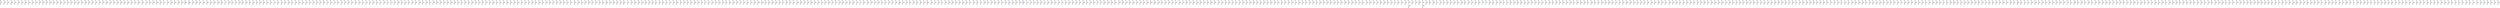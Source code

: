 digraph {
nodesep = 0.5;
node [shape = circle, label = "", height = 0.3];
"0" [style = "filled", fillcolor = "grey"];
"1" [style = "filled", fillcolor = "grey"];
"2" [style = "filled", fillcolor = "grey"];
"3" [style = "filled", fillcolor = "grey"];
"4" [style = "filled", fillcolor = "grey"];
"5" [style = "filled", fillcolor = "grey"];
"6" [style = "filled", fillcolor = "grey"];
"7" [style = "filled", fillcolor = "grey"];
"8" [style = "filled", fillcolor = "grey"];
"9" [style = "filled", fillcolor = "grey"];
"10" [style = "filled", fillcolor = "grey"];
"11" [style = "filled", fillcolor = "grey"];
"12" [style = "filled", fillcolor = "grey"];
"13" [style = "filled", fillcolor = "grey"];
"14" [style = "filled", fillcolor = "grey"];
"15" [style = "filled", fillcolor = "grey"];
"16" [style = "filled", fillcolor = "grey"];
"17" [style = "filled", fillcolor = "grey"];
"18" [style = "filled", fillcolor = "grey"];
"19" [style = "filled", fillcolor = "grey"];
"20" [style = "filled", fillcolor = "grey"];
"21" [style = "filled", fillcolor = "grey"];
"22" [style = "filled", fillcolor = "grey"];
"23" [style = "filled", fillcolor = "grey"];
"24" [style = "filled", fillcolor = "grey"];
"25" [style = "filled", fillcolor = "grey"];
"26" [style = "filled", fillcolor = "grey"];
"27" [style = "filled", fillcolor = "grey"];
"28" [style = "filled", fillcolor = "grey"];
"29" [style = "filled", fillcolor = "grey"];
"30" [style = "filled", fillcolor = "grey"];
"31" [style = "filled", fillcolor = "grey"];
"32" [style = "filled", fillcolor = "grey"];
"33" [style = "filled", fillcolor = "grey"];
"34" [style = "filled", fillcolor = "grey"];
"35" [style = "filled", fillcolor = "grey"];
"36" [style = "filled", fillcolor = "grey"];
"37" [style = "filled", fillcolor = "grey"];
"38" [style = "filled", fillcolor = "grey"];
"39" [style = "filled", fillcolor = "grey"];
"40" [style = "filled", fillcolor = "grey"];
"41" [style = "filled", fillcolor = "grey"];
"42" [style = "filled", fillcolor = "grey"];
"43" [style = "filled", fillcolor = "grey"];
"44" [style = "filled", fillcolor = "grey"];
"45" [style = "filled", fillcolor = "grey"];
"46" [style = "filled", fillcolor = "grey"];
"47" [style = "filled", fillcolor = "grey"];
"48" [style = "filled", fillcolor = "grey"];
"49" [style = "filled", fillcolor = "grey"];
"50" [style = "filled", fillcolor = "grey"];
"51" [style = "filled", fillcolor = "grey"];
"52" [style = "filled", fillcolor = "grey"];
"53" [style = "filled", fillcolor = "grey"];
"54" [style = "filled", fillcolor = "grey"];
"55" [style = "filled", fillcolor = "grey"];
"56" [style = "filled", fillcolor = "grey"];
"57" [style = "filled", fillcolor = "grey"];
"58" [style = "filled", fillcolor = "grey"];
"59" [style = "filled", fillcolor = "grey"];
"60" [style = "filled", fillcolor = "grey"];
"61" [style = "filled", fillcolor = "grey"];
"62" [style = "filled", fillcolor = "grey"];
"63" [style = "filled", fillcolor = "grey"];
"64" [style = "filled", fillcolor = "grey"];
"65" [style = "filled", fillcolor = "grey"];
"66" [style = "filled", fillcolor = "grey"];
"67" [style = "filled", fillcolor = "grey"];
"68" [style = "filled", fillcolor = "grey"];
"69" [style = "filled", fillcolor = "grey"];
"70" [style = "filled", fillcolor = "grey"];
"71" [style = "filled", fillcolor = "grey"];
"72" [style = "filled", fillcolor = "grey"];
"73" [style = "filled", fillcolor = "grey"];
"74" [style = "filled", fillcolor = "grey"];
"75" [style = "filled", fillcolor = "grey"];
"76" [style = "filled", fillcolor = "grey"];
"77" [style = "filled", fillcolor = "grey"];
"78" [style = "filled", fillcolor = "grey"];
"79" [style = "filled", fillcolor = "grey"];
"80" [style = "filled", fillcolor = "grey"];
"81" [style = "filled", fillcolor = "grey"];
"82" [style = "filled", fillcolor = "grey"];
"83" [style = "filled", fillcolor = "grey"];
"84" [style = "filled", fillcolor = "grey"];
"85" [style = "filled", fillcolor = "grey"];
"86" [style = "filled", fillcolor = "grey"];
"87" [style = "filled", fillcolor = "grey"];
"88" [style = "filled", fillcolor = "grey"];
"89" [style = "filled", fillcolor = "grey"];
"90" [style = "filled", fillcolor = "grey"];
"91" [style = "filled", fillcolor = "grey"];
"92" [style = "filled", fillcolor = "grey"];
"93" [style = "filled", fillcolor = "grey"];
"94" [style = "filled", fillcolor = "grey"];
"95" [style = "filled", fillcolor = "grey"];
"96" [style = "filled", fillcolor = "grey"];
"97" [style = "filled", fillcolor = "grey"];
"98" [style = "filled", fillcolor = "grey"];
"99" [style = "filled", fillcolor = "grey"];
"100" [style = "filled", fillcolor = "grey"];
"101" [style = "filled", fillcolor = "grey"];
"102" [style = "filled", fillcolor = "grey"];
"103" [style = "filled", fillcolor = "grey"];
"104" [style = "filled", fillcolor = "grey"];
"105" [style = "filled", fillcolor = "grey"];
"106" [style = "filled", fillcolor = "grey"];
"107" [style = "filled", fillcolor = "grey"];
"108" [style = "filled", fillcolor = "grey"];
"109" [style = "filled", fillcolor = "grey"];
"110" [style = "filled", fillcolor = "grey"];
"111" [style = "filled", fillcolor = "grey"];
"112" [style = "filled", fillcolor = "grey"];
"113" [style = "filled", fillcolor = "grey"];
"114" [style = "filled", fillcolor = "grey"];
"115" [style = "filled", fillcolor = "grey"];
"116" [style = "filled", fillcolor = "grey"];
"117" [style = "filled", fillcolor = "grey"];
"118" [style = "filled", fillcolor = "grey"];
"119" [style = "filled", fillcolor = "grey"];
"120" [style = "filled", fillcolor = "grey"];
"121" [style = "filled", fillcolor = "grey"];
"122" [style = "filled", fillcolor = "grey"];
"123" [style = "filled", fillcolor = "grey"];
"124" [style = "filled", fillcolor = "grey"];
"125" [style = "filled", fillcolor = "grey"];
"126" [style = "filled", fillcolor = "grey"];
"127" [style = "filled", fillcolor = "grey"];
"128" [style = "filled", fillcolor = "grey"];
"129" [style = "filled", fillcolor = "grey"];
"130" [style = "filled", fillcolor = "grey"];
"131" [style = "filled", fillcolor = "grey"];
"132" [style = "filled", fillcolor = "grey"];
"133" [style = "filled", fillcolor = "grey"];
"134" [style = "filled", fillcolor = "grey"];
"135" [style = "filled", fillcolor = "grey"];
"136" [style = "filled", fillcolor = "grey"];
"137" [style = "filled", fillcolor = "grey"];
"138" [style = "filled", fillcolor = "grey"];
"139" [style = "filled", fillcolor = "grey"];
"140" [style = "filled", fillcolor = "grey"];
"141" [style = "filled", fillcolor = "grey"];
"142" [style = "filled", fillcolor = "grey"];
"143" [style = "filled", fillcolor = "grey"];
"144" [style = "filled", fillcolor = "grey"];
"145" [style = "filled", fillcolor = "grey"];
"146" [style = "filled", fillcolor = "grey"];
"147" [style = "filled", fillcolor = "grey"];
"148" [style = "filled", fillcolor = "grey"];
"149" [style = "filled", fillcolor = "grey"];
"150" [style = "filled", fillcolor = "grey"];
"151" [style = "filled", fillcolor = "grey"];
"152" [style = "filled", fillcolor = "grey"];
"153" [style = "filled", fillcolor = "grey"];
"154" [style = "filled", fillcolor = "grey"];
"155" [style = "filled", fillcolor = "grey"];
"156" [style = "filled", fillcolor = "grey"];
"157" [style = "filled", fillcolor = "grey"];
"158" [style = "filled", fillcolor = "grey"];
"159" [style = "filled", fillcolor = "grey"];
"160" [style = "filled", fillcolor = "grey"];
"161" [style = "filled", fillcolor = "grey"];
"162" [style = "filled", fillcolor = "grey"];
"163" [style = "filled", fillcolor = "grey"];
"164" [style = "filled", fillcolor = "grey"];
"165" [style = "filled", fillcolor = "grey"];
"166" [style = "filled", fillcolor = "grey"];
"167" [style = "filled", fillcolor = "grey"];
"168" [style = "filled", fillcolor = "grey"];
"169" [style = "filled", fillcolor = "grey"];
"170" [style = "filled", fillcolor = "grey"];
"171" [style = "filled", fillcolor = "grey"];
"172" [style = "filled", fillcolor = "grey"];
"173" [style = "filled", fillcolor = "grey"];
"174" [style = "filled", fillcolor = "grey"];
"175" [style = "filled", fillcolor = "grey"];
"176" [style = "filled", fillcolor = "grey"];
"177" [style = "filled", fillcolor = "grey"];
"178" [style = "filled", fillcolor = "grey"];
"179" [style = "filled", fillcolor = "grey"];
"180" [style = "filled", fillcolor = "grey"];
"181" [style = "filled", fillcolor = "grey"];
"182" [style = "filled", fillcolor = "grey"];
"183" [style = "filled", fillcolor = "grey"];
"184" [style = "filled", fillcolor = "grey"];
"185" [style = "filled", fillcolor = "grey"];
"186" [style = "filled", fillcolor = "grey"];
"187" [style = "filled", fillcolor = "grey"];
"188" [style = "filled", fillcolor = "grey"];
"189" [style = "filled", fillcolor = "grey"];
"190" [style = "filled", fillcolor = "grey"];
"191" [style = "filled", fillcolor = "grey"];
"192" [style = "filled", fillcolor = "grey"];
"193" [style = "filled", fillcolor = "grey"];
"194" [style = "filled", fillcolor = "grey"];
"195" [style = "filled", fillcolor = "grey"];
"196" [style = "filled", fillcolor = "grey"];
"197" [style = "filled", fillcolor = "grey"];
"198" [style = "filled", fillcolor = "grey"];
"199" [style = "filled", fillcolor = "grey"];
"200" [style = "filled", fillcolor = "grey"];
"201" [style = "filled", fillcolor = "grey"];
"202" [style = "filled", fillcolor = "grey"];
"203" [style = "filled", fillcolor = "grey"];
"204" [style = "filled", fillcolor = "grey"];
"205" [style = "filled", fillcolor = "grey"];
"206" [style = "filled", fillcolor = "grey"];
"207" [style = "filled", fillcolor = "grey"];
"208" [style = "filled", fillcolor = "grey"];
"209" [style = "filled", fillcolor = "grey"];
"210" [style = "filled", fillcolor = "grey"];
"211" [style = "filled", fillcolor = "grey"];
"212" [style = "filled", fillcolor = "grey"];
"213" [style = "filled", fillcolor = "grey"];
"214" [style = "filled", fillcolor = "grey"];
"215" [style = "filled", fillcolor = "grey"];
"216" [style = "filled", fillcolor = "grey"];
"217" [style = "filled", fillcolor = "grey"];
"218" [style = "filled", fillcolor = "grey"];
"219" [style = "filled", fillcolor = "grey"];
"220" [style = "filled", fillcolor = "grey"];
"221" [style = "filled", fillcolor = "grey"];
"222" [style = "filled", fillcolor = "grey"];
"223" [style = "filled", fillcolor = "grey"];
"224" [style = "filled", fillcolor = "grey"];
"225" [style = "filled", fillcolor = "grey"];
"226" [style = "filled", fillcolor = "grey"];
"227" [style = "filled", fillcolor = "grey"];
"228" [style = "filled", fillcolor = "grey"];
"229" [style = "filled", fillcolor = "grey"];
"230" [style = "filled", fillcolor = "grey"];
"231" [style = "filled", fillcolor = "grey"];
"232" [style = "filled", fillcolor = "grey"];
"233" [style = "filled", fillcolor = "grey"];
"234" [style = "filled", fillcolor = "grey"];
"235" [style = "filled", fillcolor = "grey"];
"236" [style = "filled", fillcolor = "grey"];
"237" [style = "filled", fillcolor = "grey"];
"238" [style = "filled", fillcolor = "grey"];
"239" [style = "filled", fillcolor = "grey"];
"240" [style = "filled", fillcolor = "grey"];
"241" [style = "filled", fillcolor = "grey"];
"242" [style = "filled", fillcolor = "grey"];
"243" [style = "filled", fillcolor = "grey"];
"244" [style = "filled", fillcolor = "grey"];
"245" [style = "filled", fillcolor = "grey"];
"246" [style = "filled", fillcolor = "grey"];
"247" [style = "filled", fillcolor = "grey"];
"248" [style = "filled", fillcolor = "grey"];
"249" [style = "filled", fillcolor = "grey"];
"250" [style = "filled", fillcolor = "grey"];
"251" [style = "filled", fillcolor = "grey"];
"252" [style = "filled", fillcolor = "grey"];
"253" [style = "filled", fillcolor = "grey"];
"254" [style = "filled", fillcolor = "grey"];
"255" [style = "filled", fillcolor = "grey"];
"256" [style = "filled", fillcolor = "grey"];
"257" [style = "filled", fillcolor = "grey"];
"258" [style = "filled", fillcolor = "grey"];
"259" [style = "filled", fillcolor = "grey"];
"260" [style = "filled", fillcolor = "grey"];
"261" [style = "filled", fillcolor = "grey"];
"262" [style = "filled", fillcolor = "grey"];
"263" [style = "filled", fillcolor = "grey"];
"264" [style = "filled", fillcolor = "grey"];
"265" [style = "filled", fillcolor = "grey"];
"266" [style = "filled", fillcolor = "grey"];
"267" [style = "filled", fillcolor = "grey"];
"268" [style = "filled", fillcolor = "grey"];
"269" [style = "filled", fillcolor = "grey"];
"270" [style = "filled", fillcolor = "grey"];
"271" [style = "filled", fillcolor = "grey"];
"272" [style = "filled", fillcolor = "grey"];
"273" [style = "filled", fillcolor = "grey"];
"274" [style = "filled", fillcolor = "grey"];
"275" [style = "filled", fillcolor = "grey"];
"276" [style = "filled", fillcolor = "grey"];
"277" [style = "filled", fillcolor = "grey"];
"278" [style = "filled", fillcolor = "grey"];
"279" [style = "filled", fillcolor = "grey"];
"280" [style = "filled", fillcolor = "grey"];
"281" [style = "filled", fillcolor = "grey"];
"282" [style = "filled", fillcolor = "grey"];
"283" [style = "filled", fillcolor = "grey"];
"284" [style = "filled", fillcolor = "grey"];
"285" [style = "filled", fillcolor = "grey"];
"286" [style = "filled", fillcolor = "grey"];
"287" [style = "filled", fillcolor = "grey"];
"288" [style = "filled", fillcolor = "grey"];
"289" [style = "filled", fillcolor = "grey"];
"290" [style = "filled", fillcolor = "grey"];
"291" [style = "filled", fillcolor = "grey"];
"292" [style = "filled", fillcolor = "grey"];
"293" [style = "filled", fillcolor = "grey"];
"294" [style = "filled", fillcolor = "grey"];
"295" [style = "filled", fillcolor = "grey"];
"296" [style = "filled", fillcolor = "grey"];
"297" [style = "filled", fillcolor = "grey"];
"298" [style = "filled", fillcolor = "grey"];
"299" [style = "filled", fillcolor = "grey"];
"300" [style = "filled", fillcolor = "grey"];
"301" [style = "filled", fillcolor = "grey"];
"302" [style = "filled", fillcolor = "grey"];
"303" [style = "filled", fillcolor = "grey"];
"304" [style = "filled", fillcolor = "grey"];
"305" [style = "filled", fillcolor = "grey"];
"306" [style = "filled", fillcolor = "grey"];
"307" [style = "filled", fillcolor = "grey"];
"308" [style = "filled", fillcolor = "grey"];
"309" [style = "filled", fillcolor = "grey"];
"310" [style = "filled", fillcolor = "grey"];
"311" [style = "filled", fillcolor = "grey"];
"312" [style = "filled", fillcolor = "grey"];
"313" [style = "filled", fillcolor = "grey"];
"314" [style = "filled", fillcolor = "grey"];
"315" [style = "filled", fillcolor = "grey"];
"316" [style = "filled", fillcolor = "grey"];
"317" [style = "filled", fillcolor = "grey"];
"318" [style = "filled", fillcolor = "grey"];
"319" [style = "filled", fillcolor = "grey"];
"320" [style = "filled", fillcolor = "grey"];
"321" [style = "filled", fillcolor = "grey"];
"322" [style = "filled", fillcolor = "grey"];
"323" [style = "filled", fillcolor = "grey"];
"324" [style = "filled", fillcolor = "grey"];
"325" [style = "filled", fillcolor = "grey"];
"326" [style = "filled", fillcolor = "grey"];
"327" [style = "filled", fillcolor = "grey"];
"328" [style = "filled", fillcolor = "grey"];
"329" [style = "filled", fillcolor = "grey"];
"330" [style = "filled", fillcolor = "grey"];
"331" [style = "filled", fillcolor = "grey"];
"332" [style = "filled", fillcolor = "grey"];
"333" [style = "filled", fillcolor = "grey"];
"334" [style = "filled", fillcolor = "grey"];
"335" [style = "filled", fillcolor = "grey"];
"336" [style = "filled", fillcolor = "grey"];
"337" [style = "filled", fillcolor = "grey"];
"338" [style = "filled", fillcolor = "grey"];
"339" [style = "filled", fillcolor = "grey"];
"340" [style = "filled", fillcolor = "grey"];
"341" [style = "filled", fillcolor = "grey"];
"342" [style = "filled", fillcolor = "grey"];
"343" [style = "filled", fillcolor = "grey"];
"344" [style = "filled", fillcolor = "grey"];
"345" [style = "filled", fillcolor = "grey"];
"346" [style = "filled", fillcolor = "grey"];
"347" [style = "filled", fillcolor = "grey"];
"348" [style = "filled", fillcolor = "grey"];
"349" [style = "filled", fillcolor = "grey"];
"350" [style = "filled", fillcolor = "grey"];
"351" [style = "filled", fillcolor = "grey"];
"352" [style = "filled", fillcolor = "grey"];
"353" [style = "filled", fillcolor = "grey"];
"354" [style = "filled", fillcolor = "grey"];
"355" [style = "filled", fillcolor = "grey"];
"356" [style = "filled", fillcolor = "grey"];
"357" [style = "filled", fillcolor = "grey"];
"358" [style = "filled", fillcolor = "grey"];
"359" [style = "filled", fillcolor = "grey"];
"360" [style = "filled", fillcolor = "grey"];
"361" [style = "filled", fillcolor = "grey"];
"362" [style = "filled", fillcolor = "grey"];
"363" [style = "filled", fillcolor = "grey"];
"364" [style = "filled", fillcolor = "grey"];
"365" [style = "filled", fillcolor = "grey"];
"366" [style = "filled", fillcolor = "grey"];
"367" [style = "filled", fillcolor = "grey"];
"368" [style = "filled", fillcolor = "grey"];
"369" [style = "filled", fillcolor = "grey"];
"370" [style = "filled", fillcolor = "grey"];
"371" [style = "filled", fillcolor = "grey"];
"372" [style = "filled", fillcolor = "grey"];
"373" [style = "filled", fillcolor = "grey"];
"374" [style = "filled", fillcolor = "grey"];
"375" [style = "filled", fillcolor = "grey"];
"376" [style = "filled", fillcolor = "grey"];
"377" [style = "filled", fillcolor = "grey"];
"378" [style = "filled", fillcolor = "grey"];
"379" [style = "filled", fillcolor = "grey"];
"380" [style = "filled", fillcolor = "grey"];
"381" [style = "filled", fillcolor = "grey"];
"382" [style = "filled", fillcolor = "grey"];
"383" [style = "filled", fillcolor = "grey"];
"384" [style = "filled", fillcolor = "grey"];
"385" [style = "filled", fillcolor = "grey"];
"386" [style = "filled", fillcolor = "grey"];
"387" [style = "filled", fillcolor = "grey"];
"388" [style = "filled", fillcolor = "grey"];
"389" [style = "filled", fillcolor = "grey"];
"390" [style = "filled", fillcolor = "grey"];
"391" [style = "filled", fillcolor = "grey"];
"392" [style = "filled", fillcolor = "grey"];
"393" [style = "filled", fillcolor = "grey"];
"394" [style = "filled", fillcolor = "grey"];
"395" [style = "filled", fillcolor = "grey"];
"396" [style = "filled", fillcolor = "grey"];
"397" [style = "filled", fillcolor = "grey"];
"398" [style = "filled", fillcolor = "grey"];
"399" [style = "filled", fillcolor = "grey"];
"400" [style = "filled", fillcolor = "grey"];
"401" [style = "filled", fillcolor = "grey"];
"402" [style = "filled", fillcolor = "grey"];
"403" [style = "filled", fillcolor = "grey"];
"404" [style = "filled", fillcolor = "grey"];
"405" [style = "filled", fillcolor = "grey"];
"406" [style = "filled", fillcolor = "grey"];
"407" [style = "filled", fillcolor = "grey"];
"408" [style = "filled", fillcolor = "grey"];
"409" [style = "filled", fillcolor = "grey"];
"410" [style = "filled", fillcolor = "grey"];
"411" [style = "filled", fillcolor = "grey"];
"412" [style = "filled", fillcolor = "grey"];
"413" [style = "filled", fillcolor = "grey"];
"414" [style = "filled", fillcolor = "grey"];
"415" [style = "filled", fillcolor = "grey"];
"416" [style = "filled", fillcolor = "grey"];
"417" [style = "filled", fillcolor = "grey"];
"418" [style = "filled", fillcolor = "grey"];
"419" [style = "filled", fillcolor = "grey"];
"420" [style = "filled", fillcolor = "grey"];
"421" [style = "filled", fillcolor = "grey"];
"422" [style = "filled", fillcolor = "grey"];
"423" [style = "filled", fillcolor = "grey"];
"424" [style = "filled", fillcolor = "grey"];
"425" [style = "filled", fillcolor = "grey"];
"426" [style = "filled", fillcolor = "grey"];
"427" [style = "filled", fillcolor = "grey"];
"428" [style = "filled", fillcolor = "grey"];
"429" [style = "filled", fillcolor = "grey"];
"430" [style = "filled", fillcolor = "grey"];
"431" [style = "filled", fillcolor = "grey"];
"432" [style = "filled", fillcolor = "grey"];
"433" [style = "filled", fillcolor = "grey"];
"434" [style = "filled", fillcolor = "grey"];
"435" [style = "filled", fillcolor = "grey"];
"436" [style = "filled", fillcolor = "grey"];
"437" [style = "filled", fillcolor = "grey"];
"438" [style = "filled", fillcolor = "grey"];
"439" [style = "filled", fillcolor = "grey"];
"440" [style = "filled", fillcolor = "grey"];
"441" [style = "filled", fillcolor = "grey"];
"442" [style = "filled", fillcolor = "grey"];
"443" [style = "filled", fillcolor = "grey"];
"444" [style = "filled", fillcolor = "grey"];
"445" [style = "filled", fillcolor = "grey"];
"446" [style = "filled", fillcolor = "grey"];
"447" [style = "filled", fillcolor = "grey"];
"448" [style = "filled", fillcolor = "grey"];
"449" [style = "filled", fillcolor = "grey"];
"450" [style = "filled", fillcolor = "grey"];
"451" [style = "filled", fillcolor = "grey"];
"452" [style = "filled", fillcolor = "grey"];
"453" [style = "filled", fillcolor = "grey"];
"454" [style = "filled", fillcolor = "grey"];
"455" [style = "filled", fillcolor = "grey"];
"456" [style = "filled", fillcolor = "grey"];
"457" [style = "filled", fillcolor = "grey"];
"458" [style = "filled", fillcolor = "grey"];
"459" [style = "filled", fillcolor = "grey"];
"460" [style = "filled", fillcolor = "grey"];
"461" [style = "filled", fillcolor = "grey"];
"462" [style = "filled", fillcolor = "grey"];
"463" [style = "filled", fillcolor = "grey"];
"464" [style = "filled", fillcolor = "grey"];
"465" [style = "filled", fillcolor = "grey"];
"466" [style = "filled", fillcolor = "grey"];
"467" [style = "filled", fillcolor = "grey"];
"468" [style = "filled", fillcolor = "grey"];
"469" [style = "filled", fillcolor = "grey"];
"470" [style = "filled", fillcolor = "grey"];
"471" [style = "filled", fillcolor = "grey"];
"472" [style = "filled", fillcolor = "grey"];
"473" [style = "filled", fillcolor = "grey"];
"474" [style = "filled", fillcolor = "grey"];
"475" [style = "filled", fillcolor = "grey"];
"476" [style = "filled", fillcolor = "grey"];
"477" [style = "filled", fillcolor = "grey"];
"478" [style = "filled", fillcolor = "grey"];
"479" [style = "filled", fillcolor = "grey"];
"480" [style = "filled", fillcolor = "grey"];
"481" [style = "filled", fillcolor = "grey"];
"482" [style = "filled", fillcolor = "grey"];
"483" [style = "filled", fillcolor = "grey"];
"484" [style = "filled", fillcolor = "grey"];
"485" [style = "filled", fillcolor = "grey"];
"486" [style = "filled", fillcolor = "grey"];
"487" [style = "filled", fillcolor = "grey"];
"488" [style = "filled", fillcolor = "grey"];
"489" [style = "filled", fillcolor = "grey"];
"490" [style = "filled", fillcolor = "grey"];
"491" [style = "filled", fillcolor = "grey"];
"492" [style = "filled", fillcolor = "grey"];
"493" [style = "filled", fillcolor = "grey"];
"494" [style = "filled", fillcolor = "grey"];
"495" [style = "filled", fillcolor = "grey"];
"496" [style = "filled", fillcolor = "grey"];
"497" [style = "filled", fillcolor = "grey"];
"498" [style = "filled", fillcolor = "grey"];
"499" [style = "filled", fillcolor = "grey"];
"500" [style = "filled", fillcolor = "grey"];
"501" [style = "filled", fillcolor = "grey"];
"502" [style = "filled", fillcolor = "grey"];
"503" [style = "filled", fillcolor = "grey"];
"504" [style = "filled", fillcolor = "grey"];
"505" [style = "filled", fillcolor = "grey"];
"506" [style = "filled", fillcolor = "grey"];
"507" [style = "filled", fillcolor = "grey"];
"508" [style = "filled", fillcolor = "grey"];
"509" [style = "filled", fillcolor = "grey"];
"510" [style = "filled", fillcolor = "grey"];
"511" [style = "filled", fillcolor = "grey"];
"512" [style = "filled", fillcolor = "grey"];
"513" [style = "filled", fillcolor = "grey"];
"514" [style = "filled", fillcolor = "grey"];
"515" [style = "filled", fillcolor = "grey"];
"516" [style = "filled", fillcolor = "grey"];
"517" [style = "filled", fillcolor = "grey"];
"518" [style = "filled", fillcolor = "grey"];
"519" [style = "filled", fillcolor = "grey"];
"520" [style = "filled", fillcolor = "grey"];
"521" [style = "filled", fillcolor = "grey"];
"522" [style = "filled", fillcolor = "grey"];
"523" [style = "filled", fillcolor = "grey"];
"524" [style = "filled", fillcolor = "grey"];
"525" [style = "filled", fillcolor = "grey"];
"526" [style = "filled", fillcolor = "grey"];
"527" [style = "filled", fillcolor = "grey"];
"528" [style = "filled", fillcolor = "grey"];
"529" [style = "filled", fillcolor = "grey"];
"530" [style = "filled", fillcolor = "grey"];
"531" [style = "filled", fillcolor = "grey"];
"532" [style = "filled", fillcolor = "grey"];
"533" [style = "filled", fillcolor = "grey"];
"534" [style = "filled", fillcolor = "grey"];
"535" [style = "filled", fillcolor = "grey"];
"536" [style = "filled", fillcolor = "grey"];
"537" [style = "filled", fillcolor = "grey"];
"538" [style = "filled", fillcolor = "grey"];
"539" [style = "filled", fillcolor = "grey"];
"540" [style = "filled", fillcolor = "grey"];
"541" [style = "filled", fillcolor = "grey"];
"542" [style = "filled", fillcolor = "grey"];
"543" [style = "filled", fillcolor = "grey"];
"544" [style = "filled", fillcolor = "grey"];
"545" [style = "filled", fillcolor = "grey"];
"546" [style = "filled", fillcolor = "grey"];
"547" [style = "filled", fillcolor = "grey"];
"548" [style = "filled", fillcolor = "grey"];
"549" [style = "filled", fillcolor = "grey"];
"550" [style = "filled", fillcolor = "grey"];
"551" [style = "filled", fillcolor = "grey"];
"552" [style = "filled", fillcolor = "grey"];
"553" [style = "filled", fillcolor = "grey"];
"554" [style = "filled", fillcolor = "grey"];
"555" [style = "filled", fillcolor = "grey"];
"556" [style = "filled", fillcolor = "grey"];
"557" [style = "filled", fillcolor = "grey"];
"558" [style = "filled", fillcolor = "grey"];
"559" [style = "filled", fillcolor = "grey"];
"560" [style = "filled", fillcolor = "grey"];
"561" [style = "filled", fillcolor = "grey"];
"562" [style = "filled", fillcolor = "grey"];
"563" [style = "filled", fillcolor = "grey"];
"564" [style = "filled", fillcolor = "grey"];
"565" [style = "filled", fillcolor = "grey"];
"566" [style = "filled", fillcolor = "grey"];
"567" [style = "filled", fillcolor = "grey"];
"568" [style = "filled", fillcolor = "grey"];
"569" [style = "filled", fillcolor = "grey"];
"570" [style = "filled", fillcolor = "grey"];
"571" [style = "filled", fillcolor = "grey"];
"572" [style = "filled", fillcolor = "grey"];
"573" [style = "filled", fillcolor = "grey"];
"574" [style = "filled", fillcolor = "grey"];
"575" [style = "filled", fillcolor = "grey"];
"576" [style = "filled", fillcolor = "grey"];
"577" [style = "filled", fillcolor = "grey"];
"578" [style = "filled", fillcolor = "grey"];
"579" [style = "filled", fillcolor = "grey"];
"580" [style = "filled", fillcolor = "grey"];
"581" [style = "filled", fillcolor = "grey"];
"582" [style = "filled", fillcolor = "grey"];
"583" [style = "filled", fillcolor = "grey"];
"584" [style = "filled", fillcolor = "grey"];
"585" [style = "filled", fillcolor = "grey"];
"586" [style = "filled", fillcolor = "grey"];
"587" [style = "filled", fillcolor = "grey"];
"588" [style = "filled", fillcolor = "grey"];
"589" [style = "filled", fillcolor = "grey"];
"590" [style = "filled", fillcolor = "grey"];
"591" [style = "filled", fillcolor = "grey"];
"592" [style = "filled", fillcolor = "grey"];
"593" [style = "filled", fillcolor = "grey"];
"594" [style = "filled", fillcolor = "grey"];
"595" [style = "filled", fillcolor = "grey"];
"596" [style = "filled", fillcolor = "grey"];
"597" [style = "filled", fillcolor = "grey"];
"598" [style = "filled", fillcolor = "grey"];
"599" [style = "filled", fillcolor = "grey"];
"600" [style = "filled", fillcolor = "grey"];
"601" [style = "filled", fillcolor = "grey"];
"602" [style = "filled", fillcolor = "grey"];
"603" [style = "filled", fillcolor = "grey"];
"604" [style = "filled", fillcolor = "grey"];
"605" [style = "filled", fillcolor = "grey"];
"606" [style = "filled", fillcolor = "grey"];
"607" [style = "filled", fillcolor = "grey"];
"608" [style = "filled", fillcolor = "grey"];
"609" [style = "filled", fillcolor = "grey"];
"610" [style = "filled", fillcolor = "grey"];
"611" [style = "filled", fillcolor = "grey"];
"612" [style = "filled", fillcolor = "grey"];
"613" [style = "filled", fillcolor = "grey"];
"614" [style = "filled", fillcolor = "grey"];
"615" [style = "filled", fillcolor = "grey"];
"616" [style = "filled", fillcolor = "grey"];
"617" [style = "filled", fillcolor = "grey"];
"618" [style = "filled", fillcolor = "grey"];
"619" [style = "filled", fillcolor = "grey"];
"620" [style = "filled", fillcolor = "grey"];
"621" [style = "filled", fillcolor = "grey"];
"622" [style = "filled", fillcolor = "grey"];
"623" [style = "filled", fillcolor = "grey"];
"624" [style = "filled", fillcolor = "grey"];
"625" [style = "filled", fillcolor = "grey"];
"626" [style = "filled", fillcolor = "grey"];
"627" [style = "filled", fillcolor = "grey"];
"628" [style = "filled", fillcolor = "grey"];
"629" [style = "filled", fillcolor = "grey"];
"630" [style = "filled", fillcolor = "grey"];
"631" [style = "filled", fillcolor = "grey"];
"632" [style = "filled", fillcolor = "grey"];
"633" [style = "filled", fillcolor = "grey"];
"634" [style = "filled", fillcolor = "grey"];
"635" [style = "filled", fillcolor = "grey"];
"636" [style = "filled", fillcolor = "grey"];
"637" [style = "filled", fillcolor = "grey"];
"638" [style = "filled", fillcolor = "grey"];
"639" [style = "filled", fillcolor = "grey"];
"640" [style = "filled", fillcolor = "grey"];
"641" [style = "filled", fillcolor = "grey"];
"642" [style = "filled", fillcolor = "grey"];
"643" [style = "filled", fillcolor = "grey"];
"644" [style = "filled", fillcolor = "grey"];
"645" [style = "filled", fillcolor = "grey"];
"646" [style = "filled", fillcolor = "grey"];
"647" [style = "filled", fillcolor = "grey"];
"648" [style = "filled", fillcolor = "grey"];
"649" [style = "filled", fillcolor = "grey"];
"650" [style = "filled", fillcolor = "grey"];
"651" [style = "filled", fillcolor = "grey"];
"652" [style = "filled", fillcolor = "grey"];
"653" [style = "filled", fillcolor = "grey"];
"654" [style = "filled", fillcolor = "grey"];
"655" [style = "filled", fillcolor = "grey"];
"656" [style = "filled", fillcolor = "grey"];
"657" [style = "filled", fillcolor = "grey"];
"658" [style = "filled", fillcolor = "grey"];
"659" [style = "filled", fillcolor = "grey"];
"660" [style = "filled", fillcolor = "grey"];
"661" [style = "filled", fillcolor = "grey"];
"662" [style = "filled", fillcolor = "grey"];
"663" [style = "filled", fillcolor = "grey"];
"664" [style = "filled", fillcolor = "grey"];
"665" [style = "filled", fillcolor = "grey"];
"666" [style = "filled", fillcolor = "grey"];
"667" [style = "filled", fillcolor = "grey"];
"668" [style = "filled", fillcolor = "grey"];
"669" [style = "filled", fillcolor = "grey"];
"670" [style = "filled", fillcolor = "grey"];
"671" [style = "filled", fillcolor = "grey"];
"672" [style = "filled", fillcolor = "grey"];
"673" [style = "filled", fillcolor = "grey"];
"674" [style = "filled", fillcolor = "grey"];
"675" [style = "filled", fillcolor = "grey"];
"676" [style = "filled", fillcolor = "grey"];
"677" [style = "filled", fillcolor = "grey"];
"678" [style = "filled", fillcolor = "grey"];
"679" [style = "filled", fillcolor = "grey"];
"680" [style = "filled", fillcolor = "grey"];
"681" [style = "filled", fillcolor = "grey"];
"682" [style = "filled", fillcolor = "grey"];
"683" [style = "filled", fillcolor = "grey"];
"684" [style = "filled", fillcolor = "grey"];
"685" [style = "filled", fillcolor = "grey"];
"686" [style = "filled", fillcolor = "grey"];
"687" [style = "filled", fillcolor = "grey"];
"688" [style = "filled", fillcolor = "grey"];
"689" [style = "filled", fillcolor = "grey"];
"690" [style = "filled", fillcolor = "grey"];
"691" [style = "filled", fillcolor = "grey"];
"692" [style = "filled", fillcolor = "grey"];
"693" [style = "filled", fillcolor = "grey"];
"694" [style = "filled", fillcolor = "grey"];
"695" [style = "filled", fillcolor = "grey"];
"696" [style = "filled", fillcolor = "grey"];
"697" [style = "filled", fillcolor = "grey"];
"698" [style = "filled", fillcolor = "grey"];
"699" [style = "filled", fillcolor = "grey"];
"700" [style = "filled", fillcolor = "grey"];
"701" [style = "filled", fillcolor = "grey"];
"702" [style = "filled", fillcolor = "grey"];
"703" [style = "filled", fillcolor = "grey"];
"704" [style = "filled", fillcolor = "grey"];
"705" [style = "filled", fillcolor = "grey"];
"706" [style = "filled", fillcolor = "grey"];
"707" [style = "filled", fillcolor = "grey"];
"708" [style = "filled", fillcolor = "grey"];
"709" [style = "filled", fillcolor = "grey"];
"710" [style = "filled", fillcolor = "grey"];
"711" [style = "filled", fillcolor = "grey"];
"712" [style = "filled", fillcolor = "grey"];
"713" [style = "filled", fillcolor = "grey"];
"714" [style = "filled", fillcolor = "grey"];
"715" [style = "filled", fillcolor = "grey"];
"716" [style = "filled", fillcolor = "grey"];
"717" [style = "filled", fillcolor = "grey"];
"718" [style = "filled", fillcolor = "grey"];
"719" [style = "filled", fillcolor = "grey"];
"720" [style = "filled", fillcolor = "grey"];
"721" [style = "filled", fillcolor = "grey"];
"722" [style = "filled", fillcolor = "grey"];
"723" [style = "filled", fillcolor = "grey"];
"724" [style = "filled", fillcolor = "grey"];
"725" [style = "filled", fillcolor = "grey"];
"726" [style = "filled", fillcolor = "grey"];
"727" [style = "filled", fillcolor = "grey"];
"728" [style = "filled", fillcolor = "grey"];
"729" [style = "filled", fillcolor = "grey"];
"730" [style = "filled", fillcolor = "grey"];
"731" [style = "filled", fillcolor = "grey"];
"732" [style = "filled", fillcolor = "grey"];
"733" [style = "filled", fillcolor = "grey"];
"734" [style = "filled", fillcolor = "grey"];
"735" [style = "filled", fillcolor = "grey"];
"736" [style = "filled", fillcolor = "grey"];
"737" [style = "filled", fillcolor = "grey"];
"738" [style = "filled", fillcolor = "grey"];
"739" [style = "filled", fillcolor = "grey"];
"740" [style = "filled", fillcolor = "grey"];
"741" [style = "filled", fillcolor = "grey"];
"742" [style = "filled", fillcolor = "grey"];
"743" [style = "filled", fillcolor = "grey"];
"744" [style = "filled", fillcolor = "grey"];
"745" [style = "filled", fillcolor = "grey"];
"746" [style = "filled", fillcolor = "grey"];
"747" [style = "filled", fillcolor = "grey"];
"748" [style = "filled", fillcolor = "grey"];
"749" [style = "filled", fillcolor = "grey"];
"750" [style = "filled", fillcolor = "grey"];
"751" [style = "filled", fillcolor = "grey"];
"752" [style = "filled", fillcolor = "grey"];
"753" [style = "filled", fillcolor = "grey"];
"754" [style = "filled", fillcolor = "grey"];
"755" [style = "filled", fillcolor = "grey"];
"756" [style = "filled", fillcolor = "grey"];
"757" [style = "filled", fillcolor = "grey"];
"758" [style = "filled", fillcolor = "grey"];
"759" [style = "filled", fillcolor = "grey"];
"760" [style = "filled", fillcolor = "grey"];
"761" [style = "filled", fillcolor = "grey"];
"762" [style = "filled", fillcolor = "grey"];
"763" [style = "filled", fillcolor = "grey"];
"764" [style = "filled", fillcolor = "grey"];
"765" [style = "filled", fillcolor = "grey"];
"766" [style = "filled", fillcolor = "grey"];
"767" [style = "filled", fillcolor = "grey"];
"768" [style = "filled", fillcolor = "grey"];
"769" [style = "filled", fillcolor = "grey"];
"770" [style = "filled", fillcolor = "grey"];
"771" [style = "filled", fillcolor = "grey"];
"772" [style = "filled", fillcolor = "grey"];
"773" [style = "filled", fillcolor = "grey"];
"774" [style = "filled", fillcolor = "grey"];
"775" [style = "filled", fillcolor = "grey"];
"776" [style = "filled", fillcolor = "grey"];
"777" [style = "filled", fillcolor = "grey"];
"778" [style = "filled", fillcolor = "grey"];
"779" [style = "filled", fillcolor = "grey"];
"780" [style = "filled", fillcolor = "grey"];
"781" [style = "filled", fillcolor = "grey"];
"782" [style = "filled", fillcolor = "grey"];
"783" [style = "filled", fillcolor = "grey"];
"784" [style = "filled", fillcolor = "grey"];
"785" [style = "filled", fillcolor = "grey"];
"786" [style = "filled", fillcolor = "grey"];
"787" [style = "filled", fillcolor = "grey"];
"788" [style = "filled", fillcolor = "grey"];
"789" [style = "filled", fillcolor = "grey"];
"790" [style = "filled", fillcolor = "grey"];
"791" [style = "filled", fillcolor = "grey"];
"792" [style = "filled", fillcolor = "grey"];
"793" [style = "filled", fillcolor = "grey"];
"794" [style = "filled", fillcolor = "grey"];
"795" [style = "filled", fillcolor = "grey"];
"796" [style = "filled", fillcolor = "grey"];
"797" [style = "filled", fillcolor = "grey"];
"798" [style = "filled", fillcolor = "grey"];
"799" [style = "filled", fillcolor = "grey"];
"800" [style = "filled", fillcolor = "grey"];
"801" [style = "filled", fillcolor = "grey"];
"802" [style = "filled", fillcolor = "grey"];
"803" [style = "filled", fillcolor = "grey"];
"804" [style = "filled", fillcolor = "grey"];
"805" [style = "filled", fillcolor = "grey"];
"806" [style = "filled", fillcolor = "grey"];
"807" [style = "filled", fillcolor = "grey"];
"808" [style = "filled", fillcolor = "grey"];
"809" [style = "filled", fillcolor = "grey"];
"810" [style = "filled", fillcolor = "grey"];
"811" [style = "filled", fillcolor = "grey"];
"812" [style = "filled", fillcolor = "grey"];
"813" [style = "filled", fillcolor = "grey"];
"814" [style = "filled", fillcolor = "grey"];
"815" [style = "filled", fillcolor = "grey"];
"816" [style = "filled", fillcolor = "grey"];
"817" [style = "filled", fillcolor = "grey"];
"818" [style = "filled", fillcolor = "grey"];
"819" [style = "filled", fillcolor = "grey"];
"820" [style = "filled", fillcolor = "grey"];
"821" [style = "filled", fillcolor = "grey"];
"822" [style = "filled", fillcolor = "grey"];
"823" [style = "filled", fillcolor = "grey"];
"824" [style = "filled", fillcolor = "grey"];
"825" [style = "filled", fillcolor = "grey"];
"826" [style = "filled", fillcolor = "grey"];
"827" [style = "filled", fillcolor = "grey"];
"828" [style = "filled", fillcolor = "grey"];
"829" [style = "filled", fillcolor = "grey"];
"830" [style = "filled", fillcolor = "grey"];
"831" [style = "filled", fillcolor = "grey"];
"832" [style = "filled", fillcolor = "grey"];
"833" [style = "filled", fillcolor = "grey"];
"834" [style = "filled", fillcolor = "grey"];
"835" [style = "filled", fillcolor = "grey"];
"836" [style = "filled", fillcolor = "grey"];
"837" [style = "filled", fillcolor = "grey"];
"838" [style = "filled", fillcolor = "grey"];
"839" [style = "filled", fillcolor = "grey"];
"840" [style = "filled", fillcolor = "grey"];
"841" [style = "filled", fillcolor = "grey"];
"842" [style = "filled", fillcolor = "grey"];
"843" [style = "filled", fillcolor = "grey"];
"844" [style = "filled", fillcolor = "grey"];
"845" [style = "filled", fillcolor = "grey"];
"846" [style = "filled", fillcolor = "grey"];
"847" [style = "filled", fillcolor = "grey"];
"848" [style = "filled", fillcolor = "grey"];
"849" [style = "filled", fillcolor = "grey"];
"850" [style = "filled", fillcolor = "grey"];
"851" [style = "filled", fillcolor = "grey"];
"852" [style = "filled", fillcolor = "grey"];
"853" [style = "filled", fillcolor = "grey"];
"854" [style = "filled", fillcolor = "grey"];
"855" [style = "filled", fillcolor = "grey"];
"856" [style = "filled", fillcolor = "grey"];
"857" [style = "filled", fillcolor = "grey"];
"858" [style = "filled", fillcolor = "grey"];
"859" [style = "filled", fillcolor = "grey"];
"860" [style = "filled", fillcolor = "grey"];
"861" [style = "filled", fillcolor = "grey"];
"862" [style = "filled", fillcolor = "grey"];
"863" [style = "filled", fillcolor = "grey"];
"864" [style = "filled", fillcolor = "grey"];
"865" [style = "filled", fillcolor = "grey"];
"866" [style = "filled", fillcolor = "grey"];
"867" [style = "filled", fillcolor = "grey"];
"868" [style = "filled", fillcolor = "grey"];
"869" [style = "filled", fillcolor = "grey"];
"870" [style = "filled", fillcolor = "grey"];
"871" [style = "filled", fillcolor = "grey"];
"872" [style = "filled", fillcolor = "grey"];
"873" [style = "filled", fillcolor = "grey"];
"874" [style = "filled", fillcolor = "grey"];
"875" [style = "filled", fillcolor = "grey"];
"876" [style = "filled", fillcolor = "grey"];
"877" [style = "filled", fillcolor = "grey"];
"878" [style = "filled", fillcolor = "grey"];
"879" [style = "filled", fillcolor = "grey"];
"880" [style = "filled", fillcolor = "grey"];
"881" [style = "filled", fillcolor = "grey"];
"882" [style = "filled", fillcolor = "grey"];
"883" [style = "filled", fillcolor = "grey"];
"884" [style = "filled", fillcolor = "grey"];
"885" [style = "filled", fillcolor = "grey"];
"886" [style = "filled", fillcolor = "grey"];
"887" [style = "filled", fillcolor = "grey"];
"888" [style = "filled", fillcolor = "grey"];
"889" [style = "filled", fillcolor = "grey"];
"890" [style = "filled", fillcolor = "grey"];
"891" [style = "filled", fillcolor = "grey"];
"892" [style = "filled", fillcolor = "grey"];
"893" [style = "filled", fillcolor = "grey"];
"894" [style = "filled", fillcolor = "grey"];
"895" [style = "filled", fillcolor = "grey"];
"896" [style = "filled", fillcolor = "grey"];
"897" [style = "filled", fillcolor = "grey"];
"898" [style = "filled", fillcolor = "grey"];
"899" [style = "filled", fillcolor = "grey"];
"900" [style = "filled", fillcolor = "grey"];
"901" [style = "filled", fillcolor = "grey"];
"902" [style = "filled", fillcolor = "grey"];
"903" [style = "filled", fillcolor = "grey"];
"904" [style = "filled", fillcolor = "grey"];
"905" [style = "filled", fillcolor = "grey"];
"906" [style = "filled", fillcolor = "grey"];
"907" [style = "filled", fillcolor = "grey"];
"908" [style = "filled", fillcolor = "grey"];
"909" [style = "filled", fillcolor = "grey"];
"910" [style = "filled", fillcolor = "grey"];
"911" [style = "filled", fillcolor = "grey"];
"912" [style = "filled", fillcolor = "grey"];
"913" [style = "filled", fillcolor = "grey"];
"914" [style = "filled", fillcolor = "grey"];
"915" [style = "filled", fillcolor = "grey"];
"916" [style = "filled", fillcolor = "grey"];
"917" [style = "filled", fillcolor = "grey"];
"918" [style = "filled", fillcolor = "grey"];
"919" [style = "filled", fillcolor = "grey"];
"920" [style = "filled", fillcolor = "grey"];
"921" [style = "filled", fillcolor = "grey"];
"922" [style = "filled", fillcolor = "grey"];
"923" [style = "filled", fillcolor = "grey"];
"924" [style = "filled", fillcolor = "grey"];
"925" [style = "filled", fillcolor = "grey"];
"926" [style = "filled", fillcolor = "grey"];
"927" [style = "filled", fillcolor = "grey"];
"928" [style = "filled", fillcolor = "grey"];
"929" [style = "filled", fillcolor = "grey"];
"930" [style = "filled", fillcolor = "grey"];
"931" [style = "filled", fillcolor = "grey"];
"932" [style = "filled", fillcolor = "grey"];
"933" [style = "filled", fillcolor = "grey"];
"934" [style = "filled", fillcolor = "grey"];
"935" [style = "filled", fillcolor = "grey"];
"936" [style = "filled", fillcolor = "grey"];
"937" [style = "filled", fillcolor = "grey"];
"938" [style = "filled", fillcolor = "grey"];
"939" [style = "filled", fillcolor = "grey"];
"940" [style = "filled", fillcolor = "grey"];
"941" [style = "filled", fillcolor = "grey"];
"942" [style = "filled", fillcolor = "grey"];
"943" [style = "filled", fillcolor = "grey"];
"944" [style = "filled", fillcolor = "grey"];
"945" [style = "filled", fillcolor = "grey"];
"946" [style = "filled", fillcolor = "grey"];
"947" [style = "filled", fillcolor = "grey"];
"948" [style = "filled", fillcolor = "grey"];
"949" [style = "filled", fillcolor = "grey"];
"950" [style = "filled", fillcolor = "grey"];
"951" [style = "filled", fillcolor = "grey"];
"952" [style = "filled", fillcolor = "grey"];
"953" [style = "filled", fillcolor = "grey"];
"954" [style = "filled", fillcolor = "grey"];
"955" [style = "filled", fillcolor = "grey"];
"956" [style = "filled", fillcolor = "grey"];
"957" [style = "filled", fillcolor = "grey"];
"958" [style = "filled", fillcolor = "grey"];
"959" [style = "filled", fillcolor = "grey"];
"960" [style = "filled", fillcolor = "grey"];
"961" [style = "filled", fillcolor = "grey"];
"962" [style = "filled", fillcolor = "grey"];
"963" [style = "filled", fillcolor = "grey"];
"964" [style = "filled", fillcolor = "grey"];
"965" [style = "filled", fillcolor = "grey"];
"966" [style = "filled", fillcolor = "grey"];
"967" [style = "filled", fillcolor = "grey"];
"968" [style = "filled", fillcolor = "grey"];
"969" [style = "filled", fillcolor = "grey"];
"970" [style = "filled", fillcolor = "grey"];
"971" [style = "filled", fillcolor = "grey"];
"972" [style = "filled", fillcolor = "grey"];
"973" [style = "filled", fillcolor = "grey"];
"974" [style = "filled", fillcolor = "grey"];
"975" [style = "filled", fillcolor = "grey"];
"976" [style = "filled", fillcolor = "grey"];
"977" [style = "filled", fillcolor = "grey"];
"978" [style = "filled", fillcolor = "grey"];
"979" [style = "filled", fillcolor = "grey"];
"980" [style = "filled", fillcolor = "grey"];
"981" [style = "filled", fillcolor = "grey"];
"982" [style = "filled", fillcolor = "grey"];
"983" [style = "filled", fillcolor = "grey"];
"984" [style = "filled", fillcolor = "grey"];
"985" [style = "filled", fillcolor = "grey"];
"986" [style = "filled", fillcolor = "grey"];
"987" [style = "filled", fillcolor = "grey"];
"988" [style = "filled", fillcolor = "grey"];
"989" [style = "filled", fillcolor = "grey"];
"990" [style = "filled", fillcolor = "grey"];
"991" [style = "filled", fillcolor = "grey"];
"992" [style = "filled", fillcolor = "grey"];
"993" [style = "filled", fillcolor = "grey"];
"994" [style = "filled", fillcolor = "grey"];
"995" [style = "filled", fillcolor = "grey"];
"996" [style = "filled", fillcolor = "grey"];
"997" [style = "filled", fillcolor = "grey"];
"998" [style = "filled", fillcolor = "grey"];
"999" [style = "filled", fillcolor = "grey"];
"1000" [style = "filled", fillcolor = "grey"];
"1001" [style = "filled", fillcolor = "grey"];
"1002" [style = "filled", fillcolor = "grey"];
"1003" [style = "filled", fillcolor = "grey"];
"1004" [style = "filled", fillcolor = "grey"];
"1005" [style = "filled", fillcolor = "grey"];
"1006" [style = "filled", fillcolor = "grey"];
"1007" [style = "filled", fillcolor = "grey"];
"1008" [style = "filled", fillcolor = "grey"];
"1009" [style = "filled", fillcolor = "grey"];
"1010" [style = "filled", fillcolor = "grey"];
"1011" [style = "filled", fillcolor = "grey"];
"1012" [style = "filled", fillcolor = "grey"];
"1013" [style = "filled", fillcolor = "grey"];
"1014" [style = "filled", fillcolor = "grey"];
"1015" [style = "filled", fillcolor = "grey"];
"1016" [style = "filled", fillcolor = "grey"];
"1017" [style = "filled", fillcolor = "grey"];
"1018" [style = "filled", fillcolor = "grey"];
"1019" [style = "filled", fillcolor = "grey"];
"1020" [style = "filled", fillcolor = "grey"];
"1021" [style = "filled", fillcolor = "grey"];
"1022" [style = "filled", fillcolor = "grey"];
"1023" [style = "filled", fillcolor = "grey"];
"1024" [style = "filled", fillcolor = "grey"];
"1025" [style = "filled", fillcolor = "grey"];
"1026" [style = "filled", fillcolor = "grey"];
"1027" [style = "filled", fillcolor = "grey"];
"1028" [style = "filled", fillcolor = "grey"];
"1029" [style = "filled", fillcolor = "grey"];
"1030" [style = "filled", fillcolor = "grey"];
"1031" [style = "filled", fillcolor = "grey"];
"1032" [style = "filled", fillcolor = "grey"];
"1033" [style = "filled", fillcolor = "grey"];
"1034" [style = "filled", fillcolor = "grey"];
"1035" [style = "filled", fillcolor = "grey"];
"1036" [style = "filled", fillcolor = "grey"];
"1037" [style = "filled", fillcolor = "grey"];
"1038" [style = "filled", fillcolor = "grey"];
"1039" [style = "filled", fillcolor = "grey"];
"1040" [style = "filled", fillcolor = "grey"];
"1041" [style = "filled", fillcolor = "grey"];
"1042" [style = "filled", fillcolor = "grey"];
"1043" [style = "filled", fillcolor = "grey"];
"1044" [style = "filled", fillcolor = "grey"];
"1045" [style = "filled", fillcolor = "grey"];
"1046" [style = "filled", fillcolor = "grey"];
"1047" [style = "filled", fillcolor = "grey"];
"1048" [style = "filled", fillcolor = "grey"];
"1049" [style = "filled", fillcolor = "grey"];
"1050" [style = "filled", fillcolor = "grey"];
"1051" [style = "filled", fillcolor = "grey"];
"1052" [style = "filled", fillcolor = "grey"];
"1053" [style = "filled", fillcolor = "grey"];
"1054" [style = "filled", fillcolor = "grey"];
"1055" [style = "filled", fillcolor = "grey"];
"1056" [style = "filled", fillcolor = "grey"];
"1057" [style = "filled", fillcolor = "grey"];
"1058" [style = "filled", fillcolor = "grey"];
"1059" [style = "filled", fillcolor = "grey"];
"1060" [style = "filled", fillcolor = "grey"];
"1061" [style = "filled", fillcolor = "grey"];
"1062" [style = "filled", fillcolor = "grey"];
"1063" [style = "filled", fillcolor = "grey"];
"1064" [style = "filled", fillcolor = "grey"];
"1065" [style = "filled", fillcolor = "grey"];
"1066" [style = "filled", fillcolor = "grey"];
"1067" [style = "filled", fillcolor = "grey"];
"1068" [style = "filled", fillcolor = "grey"];
"1069" [style = "filled", fillcolor = "grey"];
"1070" [style = "filled", fillcolor = "grey"];
"1071" [style = "filled", fillcolor = "grey"];
"1072" [style = "filled", fillcolor = "grey"];
"1073" [style = "filled", fillcolor = "grey"];
"1074" [style = "filled", fillcolor = "grey"];
"1075" [style = "filled", fillcolor = "grey"];
"1076" [style = "filled", fillcolor = "grey"];
"1077" [style = "filled", fillcolor = "grey"];
"1078" [style = "filled", fillcolor = "grey"];
"1079" [style = "filled", fillcolor = "grey"];
"1080" [style = "filled", fillcolor = "grey"];
"1081" [style = "filled", fillcolor = "grey"];
"1082" [style = "filled", fillcolor = "grey"];
"1083" [style = "filled", fillcolor = "grey"];
"1084" [style = "filled", fillcolor = "grey"];
"1085" [style = "filled", fillcolor = "grey"];
"1086" [style = "filled", fillcolor = "grey"];
"1087" [style = "filled", fillcolor = "grey"];
"1088" [style = "filled", fillcolor = "grey"];
"1089" [style = "filled", fillcolor = "grey"];
"1090" [style = "filled", fillcolor = "grey"];
"1091" [style = "filled", fillcolor = "grey"];
"1092" [style = "filled", fillcolor = "grey"];
"1093" [style = "filled", fillcolor = "grey"];
"1094" [style = "filled", fillcolor = "grey"];
"1095" [style = "filled", fillcolor = "grey"];
"1096" [style = "filled", fillcolor = "grey"];
"1097" [style = "filled", fillcolor = "grey"];
"1098" [style = "filled", fillcolor = "grey"];
"1099" [style = "filled", fillcolor = "grey"];
"1100" [style = "filled", fillcolor = "grey"];
"1101" [style = "filled", fillcolor = "grey"];
"1102" [style = "filled", fillcolor = "grey"];
"1103" [style = "filled", fillcolor = "grey"];
"1104" [style = "filled", fillcolor = "grey"];
"1105" [style = "filled", fillcolor = "grey"];
"1106" [style = "filled", fillcolor = "grey"];
"1107" [style = "filled", fillcolor = "grey"];
"1108" [style = "filled", fillcolor = "grey"];
"1109" [style = "filled", fillcolor = "grey"];
"1110" [style = "filled", fillcolor = "grey"];
"1111" [style = "filled", fillcolor = "grey"];
"1112" [style = "filled", fillcolor = "grey"];
"1113" [style = "filled", fillcolor = "grey"];
"1114" [style = "filled", fillcolor = "grey"];
"1115" [style = "filled", fillcolor = "grey"];
"1116" [style = "filled", fillcolor = "grey"];
"1117" [style = "filled", fillcolor = "grey"];
"1118" [style = "filled", fillcolor = "grey"];
"1119" [style = "filled", fillcolor = "grey"];
"1120" [style = "filled", fillcolor = "grey"];
"1121" [style = "filled", fillcolor = "grey"];
"1122" [style = "filled", fillcolor = "grey"];
"1123" [style = "filled", fillcolor = "grey"];
"1124" [style = "filled", fillcolor = "grey"];
"1125" [style = "filled", fillcolor = "grey"];
"1126" [style = "filled", fillcolor = "grey"];
"1127" [style = "filled", fillcolor = "grey"];
"1128" [style = "filled", fillcolor = "grey"];
"1129" [style = "filled", fillcolor = "grey"];
"1130" [style = "filled", fillcolor = "grey"];
"1131" [style = "filled", fillcolor = "grey"];
"1132" [style = "filled", fillcolor = "grey"];
"1133" [style = "filled", fillcolor = "grey"];
"1134" [style = "filled", fillcolor = "grey"];
"1135" [style = "filled", fillcolor = "grey"];
"1136" [style = "filled", fillcolor = "grey"];
"1137" [style = "filled", fillcolor = "grey"];
"1138" [style = "filled", fillcolor = "grey"];
"1139" [style = "filled", fillcolor = "grey"];
"1140" [style = "filled", fillcolor = "grey"];
"1141" [style = "filled", fillcolor = "grey"];
"1142" [style = "filled", fillcolor = "grey"];
"1143" [style = "filled", fillcolor = "grey"];
"1144" [style = "filled", fillcolor = "grey"];
"1145" [style = "filled", fillcolor = "grey"];
"1146" [style = "filled", fillcolor = "grey"];
"1147" [style = "filled", fillcolor = "grey"];
"1148" [style = "filled", fillcolor = "grey"];
"1149" [style = "filled", fillcolor = "grey"];
"1150" [style = "filled", fillcolor = "grey"];
"1151" [style = "filled", fillcolor = "grey"];
"1152" [style = "filled", fillcolor = "grey"];
"1153" [style = "filled", fillcolor = "grey"];
"1154" [style = "filled", fillcolor = "grey"];
"1155" [style = "filled", fillcolor = "grey"];
"1156" [style = "filled", fillcolor = "grey"];
"1157" [style = "filled", fillcolor = "grey"];
"1158" [style = "filled", fillcolor = "grey"];
"1159" [style = "filled", fillcolor = "grey"];
"1160" [style = "filled", fillcolor = "grey"];
"1161" [style = "filled", fillcolor = "grey"];
"1162" [style = "filled", fillcolor = "grey"];
"1163" [style = "filled", fillcolor = "grey"];
"1164" [style = "filled", fillcolor = "grey"];
"1165" [style = "filled", fillcolor = "grey"];
"1166" [style = "filled", fillcolor = "grey"];
"1167" [style = "filled", fillcolor = "grey"];
"1168" [style = "filled", fillcolor = "grey"];
"1169" [style = "filled", fillcolor = "grey"];
"1170" [style = "filled", fillcolor = "grey"];
"1171" [style = "filled", fillcolor = "grey"];
"1172" [style = "filled", fillcolor = "grey"];
"1173" [style = "filled", fillcolor = "grey"];
"1174" [style = "filled", fillcolor = "grey"];
"1175" [style = "filled", fillcolor = "grey"];
"1176" [style = "filled", fillcolor = "grey"];
"1177" [style = "filled", fillcolor = "grey"];
"1178" [style = "filled", fillcolor = "grey"];
"1179" [style = "filled", fillcolor = "grey"];
"1180" [style = "filled", fillcolor = "grey"];
"1181" [style = "filled", fillcolor = "grey"];
"1182" [style = "filled", fillcolor = "grey"];
"1183" [style = "filled", fillcolor = "grey"];
"1184" [style = "filled", fillcolor = "grey"];
"1185" [style = "filled", fillcolor = "grey"];
"1186" [style = "filled", fillcolor = "grey"];
"1187" [style = "filled", fillcolor = "grey"];
"1188" [style = "filled", fillcolor = "grey"];
"1189" [style = "filled", fillcolor = "grey"];
"1190" [style = "filled", fillcolor = "grey"];
"1191" [style = "filled", fillcolor = "grey"];
"1192" [style = "filled", fillcolor = "grey"];
"1193" [style = "filled", fillcolor = "grey"];
"1194" [style = "filled", fillcolor = "grey"];
"1195" [style = "filled", fillcolor = "grey"];
"1196" [style = "filled", fillcolor = "grey"];
"1197" [style = "filled", fillcolor = "grey"];
"1198" [style = "filled", fillcolor = "grey"];
"1199" [style = "filled", fillcolor = "grey"];
"1200" [style = "filled", fillcolor = "grey"];
"1201" [style = "filled", fillcolor = "grey"];
"1202" [style = "filled", fillcolor = "grey"];
"1203" [style = "filled", fillcolor = "grey"];
"1204" [style = "filled", fillcolor = "grey"];
"1205" [style = "filled", fillcolor = "grey"];
"1206" [style = "filled", fillcolor = "grey"];
"1207" [style = "filled", fillcolor = "grey"];
"1208" [style = "filled", fillcolor = "grey"];
"1209" [style = "filled", fillcolor = "grey"];
"1210" [style = "filled", fillcolor = "grey"];
"1211" [style = "filled", fillcolor = "grey"];
"1212" [style = "filled", fillcolor = "grey"];
"1213" [style = "filled", fillcolor = "grey"];
"1214" [style = "filled", fillcolor = "grey"];
"1215" [style = "filled", fillcolor = "grey"];
"1216" [style = "filled", fillcolor = "grey"];
"1217" [style = "filled", fillcolor = "grey"];
"1218" [style = "filled", fillcolor = "grey"];
"1219" [style = "filled", fillcolor = "grey"];
"1220" [style = "filled", fillcolor = "grey"];
"1221" [style = "filled", fillcolor = "grey"];
"1222" [style = "filled", fillcolor = "grey"];
"1223" [style = "filled", fillcolor = "grey"];
"1224" [style = "filled", fillcolor = "grey"];
"1225" [style = "filled", fillcolor = "grey"];
"1226" [style = "filled", fillcolor = "grey"];
"1227" [style = "filled", fillcolor = "grey"];
"1228" [style = "filled", fillcolor = "grey"];
"1229" [style = "filled", fillcolor = "grey"];
"1230" [style = "filled", fillcolor = "grey"];
"1231" [style = "filled", fillcolor = "grey"];
"1232" [style = "filled", fillcolor = "grey"];
"1233" [style = "filled", fillcolor = "grey"];
"1234" [style = "filled", fillcolor = "grey"];
"1235" [style = "filled", fillcolor = "grey"];
"1236" [style = "filled", fillcolor = "grey"];
"1237" [style = "filled", fillcolor = "grey"];
"1238" [style = "filled", fillcolor = "grey"];
"1239" [style = "filled", fillcolor = "grey"];
"1240" [style = "filled", fillcolor = "grey"];
"1241" [style = "filled", fillcolor = "grey"];
"1242" [style = "filled", fillcolor = "grey"];
"1243" [style = "filled", fillcolor = "grey"];
"1244" [style = "filled", fillcolor = "grey"];
"1245" [style = "filled", fillcolor = "grey"];
"1246" [style = "filled", fillcolor = "grey"];
"1247" [style = "filled", fillcolor = "grey"];
"1248" [style = "filled", fillcolor = "grey"];
"1249" [style = "filled", fillcolor = "grey"];
"1250" [style = "filled", fillcolor = "grey"];
"1251" [style = "filled", fillcolor = "grey"];
"1252" [style = "filled", fillcolor = "grey"];
"1253" [style = "filled", fillcolor = "grey"];
"1254" [style = "filled", fillcolor = "grey"];
"1255" [style = "filled", fillcolor = "grey"];
"1256" [style = "filled", fillcolor = "grey"];
"1257" [style = "filled", fillcolor = "grey"];
"1258" [style = "filled", fillcolor = "grey"];
"1259" [style = "filled", fillcolor = "grey"];
"1260" [style = "filled", fillcolor = "grey"];
"1261" [style = "filled", fillcolor = "grey"];
"1262" [style = "filled", fillcolor = "grey"];
"1263" [style = "filled", fillcolor = "grey"];
"1264" [style = "filled", fillcolor = "grey"];
"1265" [style = "filled", fillcolor = "grey"];
"1266" [style = "filled", fillcolor = "grey"];
"1267" [style = "filled", fillcolor = "grey"];
"1268" [style = "filled", fillcolor = "grey"];
"1269" [style = "filled", fillcolor = "grey"];
"1270" [style = "filled", fillcolor = "grey"];
"1271" [style = "filled", fillcolor = "grey"];
"1272" [style = "filled", fillcolor = "grey"];
"1273" [style = "filled", fillcolor = "grey"];
"1274" [style = "filled", fillcolor = "grey"];
"1275" [style = "filled", fillcolor = "grey"];
"1276" [style = "filled", fillcolor = "grey"];
"1277" [style = "filled", fillcolor = "grey"];
"1278" [style = "filled", fillcolor = "grey"];
"1279" [style = "filled", fillcolor = "grey"];
"1280" [style = "filled", fillcolor = "grey"];
"1281" [style = "filled", fillcolor = "grey"];
"1282" [style = "filled", fillcolor = "grey"];
"1283" [style = "filled", fillcolor = "grey"];
"1284" [style = "filled", fillcolor = "grey"];
"1285" [style = "filled", fillcolor = "grey"];
"1286" [style = "filled", fillcolor = "grey"];
"1287" [style = "filled", fillcolor = "grey"];
"1288" [style = "filled", fillcolor = "grey"];
"1289" [style = "filled", fillcolor = "grey"];
"1290" [style = "filled", fillcolor = "grey"];
"1291" [style = "filled", fillcolor = "grey"];
"1292" [style = "filled", fillcolor = "grey"];
"1293" [style = "filled", fillcolor = "grey"];
"1294" [style = "filled", fillcolor = "grey"];
"1295" [style = "filled", fillcolor = "grey"];
"1296" [style = "filled", fillcolor = "grey"];
"1297" [style = "filled", fillcolor = "grey"];
"1298" [style = "filled", fillcolor = "grey"];
"1299" [style = "filled", fillcolor = "grey"];
"1300" [style = "filled", fillcolor = "grey"];
"1301" [style = "filled", fillcolor = "grey"];
"1302" [style = "filled", fillcolor = "grey"];
"1303" [style = "filled", fillcolor = "grey"];
"1304" [style = "filled", fillcolor = "grey"];
"1305" [style = "filled", fillcolor = "grey"];
"1306" [style = "filled", fillcolor = "grey"];
"1307" [style = "filled", fillcolor = "grey"];
"1308" [style = "filled", fillcolor = "grey"];
"1309" [style = "filled", fillcolor = "grey"];
"1310" [style = "filled", fillcolor = "grey"];
"1311" [style = "filled", fillcolor = "grey"];
"1312" [style = "filled", fillcolor = "grey"];
"1313" [style = "filled", fillcolor = "grey"];
"1314" [style = "filled", fillcolor = "grey"];
"1315" [style = "filled", fillcolor = "grey"];
"1316" [style = "filled", fillcolor = "grey"];
"1317" [style = "filled", fillcolor = "grey"];
"1318" [style = "filled", fillcolor = "grey"];
"1319" [style = "filled", fillcolor = "grey"];
"1320" [style = "filled", fillcolor = "grey"];
"1321" [style = "filled", fillcolor = "grey"];
"1322" [style = "filled", fillcolor = "grey"];
"1323" [style = "filled", fillcolor = "grey"];
"1324" [style = "filled", fillcolor = "grey"];
"1325" [style = "filled", fillcolor = "grey"];
"1326" [style = "filled", fillcolor = "grey"];
"1327" [style = "filled", fillcolor = "grey"];
"1328" [style = "filled", fillcolor = "grey"];
"1329" [style = "filled", fillcolor = "grey"];
"1330" [style = "filled", fillcolor = "grey"];
"1331" [style = "filled", fillcolor = "grey"];
"1332" [style = "filled", fillcolor = "grey"];
"1333" [style = "filled", fillcolor = "grey"];
"1334" [style = "filled", fillcolor = "grey"];
"1335" [style = "filled", fillcolor = "grey"];
"1336" [style = "filled", fillcolor = "grey"];
"1337" [style = "filled", fillcolor = "grey"];
"1338" [style = "filled", fillcolor = "grey"];
"1339" [style = "filled", fillcolor = "grey"];
"1340" [style = "filled", fillcolor = "grey"];
"1341" [style = "filled", fillcolor = "grey"];
"1342" [style = "filled", fillcolor = "grey"];
"1343" [style = "filled", fillcolor = "grey"];
"1344" [style = "filled", fillcolor = "grey"];
"1345" [style = "filled", fillcolor = "grey"];
"1346" [style = "filled", fillcolor = "grey"];
"1347" [style = "filled", fillcolor = "grey"];
"1348" [style = "filled", fillcolor = "grey"];
"1349" [style = "filled", fillcolor = "grey"];
"1350" [style = "filled", fillcolor = "grey"];
"1351" [style = "filled", fillcolor = "grey"];
"1352" [style = "filled", fillcolor = "grey"];
"1353" [style = "filled", fillcolor = "grey"];
"1354" [style = "filled", fillcolor = "grey"];
"1355" [style = "filled", fillcolor = "grey"];
"1356" [style = "filled", fillcolor = "grey"];
"1357" [style = "filled", fillcolor = "grey"];
"1358" [style = "filled", fillcolor = "grey"];
"1359" [style = "filled", fillcolor = "grey"];
"1360" [style = "filled", fillcolor = "grey"];
"1361" [style = "filled", fillcolor = "grey"];
"1362" [style = "filled", fillcolor = "grey"];
"1363" [style = "filled", fillcolor = "grey"];
"1364" [style = "filled", fillcolor = "grey"];
"1365" [style = "filled", fillcolor = "grey"];
"1366" [style = "filled", fillcolor = "grey"];
"1367" [style = "filled", fillcolor = "grey"];
"1368" [style = "filled", fillcolor = "grey"];
"1369" [style = "filled", fillcolor = "grey"];
"1370" [style = "filled", fillcolor = "grey"];
"1371" [style = "filled", fillcolor = "grey"];
"1372" [style = "filled", fillcolor = "grey"];
"1373" [style = "filled", fillcolor = "grey"];
"1374" [style = "filled", fillcolor = "grey"];
"1375" [style = "filled", fillcolor = "grey"];
"1376" [style = "filled", fillcolor = "grey"];
"1377" [style = "filled", fillcolor = "grey"];
"1378" [style = "filled", fillcolor = "grey"];
"1379" [style = "filled", fillcolor = "grey"];
"1380" [style = "filled", fillcolor = "grey"];
"1381" [style = "filled", fillcolor = "grey"];
"1382" [style = "filled", fillcolor = "grey"];
"1383" [style = "filled", fillcolor = "grey"];
"1384" [style = "filled", fillcolor = "grey"];
"1385" [style = "filled", fillcolor = "grey"];
"1386" [style = "filled", fillcolor = "grey"];
"1387" [style = "filled", fillcolor = "grey"];
"1388" [style = "filled", fillcolor = "grey"];
"1389" [style = "filled", fillcolor = "grey"];
"1390" [style = "filled", fillcolor = "grey"];
"1391" [style = "filled", fillcolor = "grey"];
"1392" [style = "filled", fillcolor = "grey"];
"1393" [style = "filled", fillcolor = "grey"];
"1394" [style = "filled", fillcolor = "grey"];
"1395" [style = "filled", fillcolor = "grey"];
"1396" [style = "filled", fillcolor = "grey"];
"1397" [style = "filled", fillcolor = "grey"];
"1398" [style = "filled", fillcolor = "grey"];
"1399" [style = "filled", fillcolor = "grey"];
"1400" [style = "filled", fillcolor = "grey"];
"1401" [style = "filled", fillcolor = "grey"];
"1402" [style = "filled", fillcolor = "grey"];
"1403" [style = "filled", fillcolor = "grey"];
"1404" [style = "filled", fillcolor = "grey"];
"1405" [style = "filled", fillcolor = "grey"];
"1406" [style = "filled", fillcolor = "grey"];
"1407" [style = "filled", fillcolor = "grey"];
"1408" [style = "filled", fillcolor = "grey"];
"1409" [style = "filled", fillcolor = "grey"];
"1410" [style = "filled", fillcolor = "grey"];
"1411" [style = "filled", fillcolor = "grey"];
"1412" [style = "filled", fillcolor = "grey"];
"1413" [style = "filled", fillcolor = "grey"];
"1414" [style = "filled", fillcolor = "grey"];
"1415" [style = "filled", fillcolor = "grey"];
"1410" -> "507" [label = "id 3\l36k 4x", color = "black"] ;
"1391" -> "646" [label = "id -3\l36k 4x", color = "black"] ;
"1174" -> "59" [label = "id 4\l113k 6x", color = "black"] ;
"127" -> "249" [label = "id -4\l113k 6x", color = "black"] ;
"1264" -> "903" [label = "id 5\l73k 7x", color = "black"] ;
"875" -> "764" [label = "id -5\l73k 7x", color = "black"] ;
"231" -> "1166" [label = "id 6\l29k 4x", color = "black"] ;
"1320" -> "1254" [label = "id -6\l29k 4x", color = "black"] ;
"1159" -> "1181" [label = "id 7\l96k 9x", color = "aquamarine1" , penwidth = 3] ;
"315" -> "412" [label = "id -7\l96k 9x", color = "aquamarine1" , penwidth = 3] ;
"757" -> "643" [label = "id 8\l71k 4x", color = "black"] ;
"1301" -> "1038" [label = "id -8\l71k 4x", color = "black"] ;
"1372" -> "1158" [label = "id 9\l42k 5x", color = "black"] ;
"990" -> "1349" [label = "id -9\l42k 5x", color = "black"] ;
"1394" -> "1337" [label = "id 10\l18k 8x", color = "deepskyblue1" , penwidth = 3] ;
"918" -> "1355" [label = "id -10\l18k 8x", color = "deepskyblue1" , penwidth = 3] ;
"1127" -> "1347" [label = "id 11\l118k 6x", color = "black"] ;
"1291" -> "360" [label = "id -11\l118k 6x", color = "black"] ;
"1110" -> "1334" [label = "id 12\l86k 6x", color = "black"] ;
"1386" -> "1234" [label = "id -12\l86k 6x", color = "black"] ;
"1380" -> "1281" [label = "id 13\l50k 6x", color = "black"] ;
"1379" -> "1378" [label = "id -13\l50k 6x", color = "black"] ;
"1206" -> "1095" [label = "id 15\l20k 3x", color = "black"] ;
"1039" -> "1260" [label = "id -15\l20k 3x", color = "black"] ;
"870" -> "862" [label = "id 16\l32k 7x", color = "black"] ;
"281" -> "1111" [label = "id -16\l32k 7x", color = "black"] ;
"762" -> "1363" [label = "id 17\l56k 7x", color = "black"] ;
"1306" -> "1357" [label = "id -17\l56k 7x", color = "black"] ;
"1065" -> "207" [label = "id 18\l66k 6x", color = "black"] ;
"282" -> "1170" [label = "id -18\l66k 6x", color = "black"] ;
"1319" -> "363" [label = "id 20\l62k 7x", color = "black"] ;
"1280" -> "1314" [label = "id -20\l62k 7x", color = "black"] ;
"256" -> "1221" [label = "id 21\l92k 6x", color = "black"] ;
"1353" -> "1393" [label = "id -21\l92k 6x", color = "black"] ;
"1258" -> "1373" [label = "id 22\l87k 6x", color = "black"] ;
"498" -> "338" [label = "id -22\l87k 6x", color = "black"] ;
"506" -> "1256" [label = "id 23\l10k 3x", color = "black"] ;
"1217" -> "1377" [label = "id -23\l10k 3x", color = "black"] ;
"1080" -> "1284" [label = "id 24\l24k 6x", color = "black"] ;
"635" -> "491" [label = "id -24\l24k 6x", color = "black"] ;
"1330" -> "1339" [label = "id 25\l22k 6x", color = "black"] ;
"1308" -> "210" [label = "id -25\l22k 6x", color = "black"] ;
"616" -> "374" [label = "id 26\l10k 4x", color = "black"] ;
"488" -> "784" [label = "id -26\l10k 4x", color = "black"] ;
"219" -> "1128" [label = "id 30\l15k 11x", color = "red" , penwidth = 3] ;
"1214" -> "425" [label = "id -30\l15k 11x", color = "red" , penwidth = 3] ;
"1294" -> "1278" [label = "id 31\l26k 4x", color = "black"] ;
"1333" -> "982" [label = "id -31\l26k 4x", color = "black"] ;
"66" -> "194" [label = "id 32\l126k 8x", color = "darkgreen" , penwidth = 3] ;
"1156" -> "1293" [label = "id -32\l126k 8x", color = "darkgreen" , penwidth = 3] ;
"1331" -> "95" [label = "id 33\l10k 7x", color = "black"] ;
"1327" -> "478" [label = "id -33\l10k 7x", color = "black"] ;
"1401" -> "158" [label = "id 34\l19k 4x", color = "black"] ;
"1192" -> "1336" [label = "id -34\l19k 4x", color = "black"] ;
"797" -> "1073" [label = "id 38\l43k 8x", color = "aquamarine1" , penwidth = 3] ;
"401" -> "734" [label = "id -38\l43k 8x", color = "aquamarine1" , penwidth = 3] ;
"1052" -> "1017" [label = "id 39\l110k 6x", color = "black"] ;
"1232" -> "1323" [label = "id -39\l110k 6x", color = "black"] ;
"1030" -> "1412" [label = "id 40\l66k 7x", color = "black"] ;
"80" -> "318" [label = "id -40\l66k 7x", color = "black"] ;
"328" -> "99" [label = "id 41\l33k 4x", color = "black"] ;
"1302" -> "1097" [label = "id -41\l33k 4x", color = "black"] ;
"174" -> "1375" [label = "id 42\l34k 5x", color = "black"] ;
"1193" -> "779" [label = "id -42\l34k 5x", color = "black"] ;
"1315" -> "1313" [label = "id 43\l141k 6x", color = "black"] ;
"1289" -> "1311" [label = "id -43\l141k 6x", color = "black"] ;
"1397" -> "130" [label = "id 45\l11k 3x", color = "black"] ;
"504" -> "1325" [label = "id -45\l11k 3x", color = "black"] ;
"1237" -> "534" [label = "id 46\l139k 5x", color = "black"] ;
"955" -> "316" [label = "id -46\l139k 5x", color = "black"] ;
"1310" -> "1304" [label = "id 47\l42k 5x", color = "black"] ;
"1288" -> "1411" [label = "id -47\l42k 5x", color = "black"] ;
"1368" -> "235" [label = "id 50\l47k 6x", color = "black"] ;
"1171" -> "1057" [label = "id -50\l47k 6x", color = "black"] ;
"1287" -> "359" [label = "id 51\l43k 6x", color = "black"] ;
"970" -> "776" [label = "id -51\l43k 6x", color = "black"] ;
"548" -> "1292" [label = "id 53\l49k 4x", color = "black"] ;
"1235" -> "565" [label = "id -53\l49k 4x", color = "black"] ;
"1277" -> "1266" [label = "id 58\l28k 4x", color = "black"] ;
"1272" -> "1271" [label = "id -58\l28k 4x", color = "black"] ;
"201" -> "1007" [label = "id 60\l131k 7x", color = "black"] ;
"1226" -> "680" [label = "id -60\l131k 7x", color = "black"] ;
"1297" -> "1082" [label = "id 61\l10k 3x", color = "black"] ;
"758" -> "1383" [label = "id -61\l10k 3x", color = "black"] ;
"1248" -> "1298" [label = "id 63\l46k 5x", color = "black"] ;
"1263" -> "692" [label = "id -63\l46k 5x", color = "black"] ;
"622" -> "230" [label = "id 67\l34k 4x", color = "black"] ;
"1147" -> "1026" [label = "id -67\l34k 4x", color = "black"] ;
"559" -> "787" [label = "id 69\l91k 5x", color = "black"] ;
"657" -> "827" [label = "id -69\l91k 5x", color = "black"] ;
"1236" -> "725" [label = "id 72\l45k 4x", color = "black"] ;
"1021" -> "913" [label = "id -72\l45k 4x", color = "black"] ;
"865" -> "1022" [label = "id 73\l34k 6x", color = "black"] ;
"967" -> "1060" [label = "id -73\l34k 6x", color = "black"] ;
"845" -> "1069" [label = "id 74\l46k 6x", color = "black"] ;
"1300" -> "821" [label = "id -74\l46k 6x", color = "black"] ;
"1243" -> "1361" [label = "id 75\l66k 6x", color = "black"] ;
"838" -> "1224" [label = "id -75\l66k 6x", color = "black"] ;
"561" -> "1351" [label = "id 77\l14k 4x", color = "black"] ;
"985" -> "637" [label = "id -77\l14k 4x", color = "black"] ;
"1218" -> "744" [label = "id 79\l29k 3x", color = "black"] ;
"1403" -> "1215" [label = "id -79\l29k 3x", color = "black"] ;
"771" -> "843" [label = "id 81\l24k 5x", color = "black"] ;
"712" -> "220" [label = "id -81\l24k 5x", color = "black"] ;
"1122" -> "1228" [label = "id 82\l27k 4x", color = "black"] ;
"1366" -> "1285" [label = "id -82\l27k 4x", color = "black"] ;
"751" -> "933" [label = "id 83\l8k 4x", color = "black"] ;
"791" -> "754" [label = "id -83\l8k 4x", color = "black"] ;
"1208" -> "1400" [label = "id 86\l35k 5x", color = "black"] ;
"1305" -> "1067" [label = "id -86\l35k 5x", color = "black"] ;
"943" -> "1205" [label = "id 87\l59k 5x", color = "black"] ;
"989" -> "1359" [label = "id -87\l59k 5x", color = "black"] ;
"1203" -> "108" [label = "id 88\l45k 7x", color = "black"] ;
"280" -> "1200" [label = "id -88\l45k 7x", color = "black"] ;
"1199" -> "1414" [label = "id 89\l25k 5x", color = "black"] ;
"1035" -> "1198" [label = "id -89\l25k 5x", color = "black"] ;
"126" -> "719" [label = "id 91\l20k 4x", color = "black"] ;
"1191" -> "1154" [label = "id -91\l20k 4x", color = "black"] ;
"1083" -> "1219" [label = "id 92\l24k 7x", color = "black"] ;
"954" -> "588" [label = "id -92\l24k 7x", color = "black"] ;
"1370" -> "846" [label = "id 93\l19k 6x", color = "black"] ;
"621" -> "1018" [label = "id -93\l19k 6x", color = "black"] ;
"1148" -> "1184" [label = "id 94\l42k 5x", color = "black"] ;
"1056" -> "1185" [label = "id -94\l42k 5x", color = "black"] ;
"671" -> "1183" [label = "id 95\l24k 4x", color = "black"] ;
"437" -> "1182" [label = "id -95\l24k 4x", color = "black"] ;
"234" -> "1041" [label = "id 97\l86k 7x", color = "black"] ;
"1180" -> "1212" [label = "id -97\l86k 7x", color = "black"] ;
"1249" -> "1023" [label = "id 99\l87k 7x", color = "black"] ;
"993" -> "1173" [label = "id -99\l87k 7x", color = "black"] ;
"1268" -> "1129" [label = "id 100\l66k 5x", color = "black"] ;
"594" -> "1371" [label = "id -100\l66k 5x", color = "black"] ;
"1162" -> "1104" [label = "id 104\l109k 6x", color = "black"] ;
"705" -> "1142" [label = "id -104\l109k 6x", color = "black"] ;
"668" -> "1160" [label = "id 105\l7k 3x", color = "black"] ;
"826" -> "1157" [label = "id -105\l7k 3x", color = "black"] ;
"1155" -> "73" [label = "id 109\l51k 6x", color = "black"] ;
"876" -> "404" [label = "id -109\l51k 6x", color = "black"] ;
"1152" -> "1151" [label = "id 111\l9k 3x", color = "black"] ;
"265" -> "915" [label = "id -111\l9k 3x", color = "black"] ;
"810" -> "67" [label = "id 112\l49k 9x", color = "blue" , penwidth = 3] ;
"385" -> "1261" [label = "id -112\l49k 9x", color = "blue" , penwidth = 3] ;
"1146" -> "409" [label = "id 114\l51k 6x", color = "black"] ;
"101" -> "300" [label = "id -114\l51k 6x", color = "black"] ;
"703" -> "1140" [label = "id 116\l75k 4x", color = "black"] ;
"327" -> "1139" [label = "id -116\l75k 4x", color = "black"] ;
"1231" -> "1207" [label = "id 117\l22k 4x", color = "black"] ;
"350" -> "722" [label = "id -117\l22k 4x", color = "black"] ;
"190" -> "901" [label = "id 118\l14k 5x", color = "black"] ;
"781" -> "1134" [label = "id -118\l14k 5x", color = "black"] ;
"1408" -> "1352" [label = "id 122\l28k 4x", color = "black"] ;
"1133" -> "1055" [label = "id -122\l28k 4x", color = "black"] ;
"593" -> "1131" [label = "id 123\l40k 6x", color = "black"] ;
"1130" -> "1137" [label = "id -123\l40k 6x", color = "black"] ;
"759" -> "1005" [label = "id 124\l20k 11x", color = "aquamarine1" , penwidth = 3] ;
"94" -> "1044" [label = "id -124\l20k 11x", color = "aquamarine1" , penwidth = 3] ;
"739" -> "1265" [label = "id 125\l52k 6x", color = "black"] ;
"1118" -> "1126" [label = "id -125\l52k 6x", color = "black"] ;
"1125" -> "1132" [label = "id 126\l42k 5x", color = "black"] ;
"1098" -> "1119" [label = "id -126\l42k 5x", color = "black"] ;
"1115" -> "946" [label = "id 128\l12k 3x", color = "black"] ;
"1114" -> "569" [label = "id -128\l12k 3x", color = "black"] ;
"1398" -> "1220" [label = "id 129\l13k 3x", color = "black"] ;
"1345" -> "1244" [label = "id -129\l13k 3x", color = "black"] ;
"1077" -> "1088" [label = "id 132\l34k 4x", color = "black"] ;
"61" -> "1092" [label = "id -132\l34k 4x", color = "black"] ;
"856" -> "1087" [label = "id 134\l56k 6x", color = "black"] ;
"964" -> "1016" [label = "id -134\l56k 6x", color = "black"] ;
"812" -> "1084" [label = "id 135\l50k 4x", color = "black"] ;
"802" -> "1076" [label = "id -135\l50k 4x", color = "black"] ;
"579" -> "1075" [label = "id 136\l12k 3x", color = "black"] ;
"977" -> "1072" [label = "id -136\l12k 3x", color = "black"] ;
"645" -> "920" [label = "id 138\l15k 6x", color = "black"] ;
"1406" -> "1102" [label = "id -138\l15k 6x", color = "black"] ;
"1175" -> "1143" [label = "id 140\l32k 4x", color = "black"] ;
"539" -> "84" [label = "id -140\l32k 4x", color = "black"] ;
"1059" -> "976" [label = "id 141\l21k 3x", color = "black"] ;
"1058" -> "510" [label = "id -141\l21k 3x", color = "black"] ;
"747" -> "749" [label = "id 142\l64k 7x", color = "black"] ;
"138" -> "598" [label = "id -142\l64k 7x", color = "black"] ;
"895" -> "86" [label = "id 143\l60k 6x", color = "black"] ;
"917" -> "536" [label = "id -143\l60k 6x", color = "black"] ;
"974" -> "1085" [label = "id 145\l10k 3x", color = "black"] ;
"1049" -> "1091" [label = "id -145\l10k 3x", color = "black"] ;
"1213" -> "1048" [label = "id 146\l101k 7x", color = "black"] ;
"1047" -> "524" [label = "id -146\l101k 7x", color = "black"] ;
"1042" -> "773" [label = "id 148\l56k 7x", color = "black"] ;
"1283" -> "1163" [label = "id -148\l56k 7x", color = "black"] ;
"742" -> "1036" [label = "id 150\l77k 7x", color = "black"] ;
"1034" -> "1240" [label = "id -150\l77k 7x", color = "black"] ;
"1176" -> "1031" [label = "id 151\l24k 6x", color = "black"] ;
"1029" -> "157" [label = "id -151\l24k 6x", color = "black"] ;
"1106" -> "1338" [label = "id 152\l22k 5x", color = "black"] ;
"782" -> "709" [label = "id -152\l22k 5x", color = "black"] ;
"1189" -> "583" [label = "id 156\l90k 5x", color = "black"] ;
"1089" -> "697" [label = "id -156\l90k 5x", color = "black"] ;
"1014" -> "1006" [label = "id 159\l20k 5x", color = "black"] ;
"181" -> "1282" [label = "id -159\l20k 5x", color = "black"] ;
"378" -> "998" [label = "id 162\l34k 5x", color = "black"] ;
"1103" -> "400" [label = "id -162\l34k 5x", color = "black"] ;
"996" -> "614" [label = "id 164\l12k 4x", color = "black"] ;
"842" -> "841" [label = "id -164\l12k 4x", color = "black"] ;
"992" -> "986" [label = "id 166\l27k 5x", color = "black"] ;
"1011" -> "983" [label = "id -166\l27k 5x", color = "black"] ;
"783" -> "456" [label = "id 168\l50k 5x", color = "black"] ;
"1071" -> "979" [label = "id -168\l50k 5x", color = "black"] ;
"973" -> "612" [label = "id 171\l25k 6x", color = "black"] ;
"969" -> "1051" [label = "id -171\l25k 6x", color = "black"] ;
"950" -> "242" [label = "id 173\l32k 3x", color = "black"] ;
"789" -> "844" [label = "id -173\l32k 3x", color = "black"] ;
"564" -> "978" [label = "id 174\l27k 7x", color = "black"] ;
"961" -> "959" [label = "id -174\l27k 7x", color = "black"] ;
"526" -> "956" [label = "id 176\l15k 5x", color = "black"] ;
"733" -> "953" [label = "id -176\l15k 5x", color = "black"] ;
"592" -> "948" [label = "id 177\l9k 4x", color = "black"] ;
"247" -> "1054" [label = "id -177\l9k 4x", color = "black"] ;
"1343" -> "1230" [label = "id 183\l6k 3x", color = "black"] ;
"553" -> "1296" [label = "id -183\l6k 3x", color = "black"] ;
"939" -> "1012" [label = "id 184\l28k 7x", color = "black"] ;
"769" -> "930" [label = "id -184\l28k 7x", color = "black"] ;
"938" -> "965" [label = "id 185\l21k 3x", color = "black"] ;
"1210" -> "936" [label = "id -185\l21k 3x", color = "black"] ;
"931" -> "927" [label = "id 188\l28k 4x", color = "black"] ;
"248" -> "604" [label = "id -188\l28k 4x", color = "black"] ;
"792" -> "926" [label = "id 189\l40k 4x", color = "black"] ;
"925" -> "923" [label = "id -189\l40k 4x", color = "black"] ;
"558" -> "1107" [label = "id 190\l32k 5x", color = "black"] ;
"1061" -> "1186" [label = "id -190\l32k 5x", color = "black"] ;
"1168" -> "1369" [label = "id 191\l9k 3x", color = "black"] ;
"919" -> "921" [label = "id -191\l9k 3x", color = "black"] ;
"916" -> "651" [label = "id 192\l48k 4x", color = "black"] ;
"914" -> "1342" [label = "id -192\l48k 4x", color = "black"] ;
"910" -> "907" [label = "id 193\l37k 7x", color = "black"] ;
"243" -> "523" [label = "id -193\l37k 7x", color = "black"] ;
"375" -> "160" [label = "id 197\l12k 6x", color = "black"] ;
"902" -> "609" [label = "id -197\l12k 6x", color = "black"] ;
"261" -> "698" [label = "id 198\l21k 9x", color = "aquamarine1" , penwidth = 3] ;
"900" -> "1105" [label = "id -198\l21k 9x", color = "aquamarine1" , penwidth = 3] ;
"686" -> "1326" [label = "id 201\l18k 4x", color = "black"] ;
"77" -> "893" [label = "id -201\l18k 4x", color = "black"] ;
"892" -> "274" [label = "id 202\l40k 3x", color = "black"] ;
"891" -> "888" [label = "id -202\l40k 3x", color = "black"] ;
"887" -> "517" [label = "id 203\l41k 6x", color = "black"] ;
"1318" -> "885" [label = "id -203\l41k 6x", color = "black"] ;
"952" -> "880" [label = "id 207\l50k 5x", color = "black"] ;
"467" -> "878" [label = "id -207\l50k 5x", color = "black"] ;
"730" -> "541" [label = "id 209\l13k 6x", color = "black"] ;
"928" -> "877" [label = "id -209\l13k 6x", color = "black"] ;
"1013" -> "868" [label = "id 212\l13k 4x", color = "black"] ;
"867" -> "866" [label = "id -212\l13k 4x", color = "black"] ;
"855" -> "828" [label = "id 218\l11k 5x", color = "black"] ;
"619" -> "406" [label = "id -218\l11k 5x", color = "black"] ;
"853" -> "1101" [label = "id 219\l31k 3x", color = "black"] ;
"851" -> "721" [label = "id -219\l31k 3x", color = "black"] ;
"364" -> "848" [label = "id 220\l74k 4x", color = "black"] ;
"1385" -> "368" [label = "id -220\l74k 4x", color = "black"] ;
"836" -> "906" [label = "id 223\l40k 4x", color = "black"] ;
"834" -> "833" [label = "id -223\l40k 4x", color = "black"] ;
"831" -> "1032" [label = "id 225\l46k 3x", color = "black"] ;
"1233" -> "638" [label = "id -225\l46k 3x", color = "black"] ;
"1086" -> "864" [label = "id 228\l14k 9x", color = "red" , penwidth = 3] ;
"830" -> "825" [label = "id -228\l14k 9x", color = "red" , penwidth = 3] ;
"824" -> "823" [label = "id 229\l36k 6x", color = "black"] ;
"820" -> "818" [label = "id -229\l36k 6x", color = "black"] ;
"1358" -> "629" [label = "id 231\l21k 4x", color = "black"] ;
"814" -> "324" [label = "id -231\l21k 4x", color = "black"] ;
"793" -> "1003" [label = "id 232\l15k 6x", color = "black"] ;
"813" -> "1356" [label = "id -232\l15k 6x", color = "black"] ;
"811" -> "874" [label = "id 233\l21k 4x", color = "black"] ;
"1178" -> "808" [label = "id -233\l21k 4x", color = "black"] ;
"804" -> "801" [label = "id 236\l28k 3x", color = "black"] ;
"443" -> "800" [label = "id -236\l28k 3x", color = "black"] ;
"1407" -> "1169" [label = "id 237\l7k 5x", color = "black"] ;
"941" -> "937" [label = "id -237\l7k 5x", color = "black"] ;
"1209" -> "563" [label = "id 241\l8k 3x", color = "black"] ;
"187" -> "1267" [label = "id -241\l8k 3x", color = "black"] ;
"659" -> "1362" [label = "id 242\l12k 5x", color = "black"] ;
"796" -> "496" [label = "id -242\l12k 5x", color = "black"] ;
"794" -> "790" [label = "id 243\l23k 4x", color = "black"] ;
"1202" -> "752" [label = "id -243\l23k 4x", color = "black"] ;
"788" -> "962" [label = "id 244\l20k 4x", color = "black"] ;
"785" -> "568" [label = "id -244\l20k 4x", color = "black"] ;
"780" -> "341" [label = "id 247\l23k 3x", color = "black"] ;
"778" -> "777" [label = "id -247\l23k 3x", color = "black"] ;
"1354" -> "180" [label = "id 250\l286k 6x", color = "black"] ;
"72" -> "667" [label = "id -250\l286k 6x", color = "black"] ;
"863" -> "189" [label = "id 251\l18k 3x", color = "black"] ;
"1413" -> "209" [label = "id -251\l18k 3x", color = "black"] ;
"766" -> "763" [label = "id 254\l21k 3x", color = "black"] ;
"760" -> "60" [label = "id -254\l21k 3x", color = "black"] ;
"755" -> "1346" [label = "id 256\l18k 5x", color = "black"] ;
"753" -> "702" [label = "id -256\l18k 5x", color = "black"] ;
"735" -> "740" [label = "id 262\l43k 6x", color = "black"] ;
"1201" -> "544" [label = "id -262\l43k 6x", color = "black"] ;
"599" -> "738" [label = "id 264\l28k 4x", color = "black"] ;
"1050" -> "922" [label = "id -264\l28k 4x", color = "black"] ;
"731" -> "1008" [label = "id 268\l21k 3x", color = "black"] ;
"1025" -> "468" [label = "id -268\l21k 3x", color = "black"] ;
"1001" -> "772" [label = "id 269\l38k 6x", color = "black"] ;
"849" -> "817" [label = "id -269\l38k 6x", color = "black"] ;
"1063" -> "85" [label = "id 270\l66k 5x", color = "black"] ;
"724" -> "675" [label = "id -270\l66k 5x", color = "black"] ;
"728" -> "87" [label = "id 271\l12k 3x", color = "black"] ;
"216" -> "727" [label = "id -271\l12k 3x", color = "black"] ;
"711" -> "726" [label = "id 272\l9k 3x", color = "black"] ;
"723" -> "991" [label = "id -272\l9k 3x", color = "black"] ;
"1275" -> "717" [label = "id 275\l16k 3x", color = "black"] ;
"1415" -> "253" [label = "id -275\l16k 3x", color = "black"] ;
"716" -> "1350" [label = "id 276\l22k 5x", color = "black"] ;
"1253" -> "1211" [label = "id -276\l22k 5x", color = "black"] ;
"883" -> "664" [label = "id 277\l38k 7x", color = "black"] ;
"715" -> "1309" [label = "id -277\l38k 7x", color = "black"] ;
"107" -> "580" [label = "id 279\l70k 5x", color = "black"] ;
"482" -> "603" [label = "id -279\l70k 5x", color = "black"] ;
"710" -> "708" [label = "id 280\l10k 6x", color = "black"] ;
"1238" -> "829" [label = "id -280\l10k 6x", color = "black"] ;
"839" -> "1307" [label = "id 281\l15k 4x", color = "black"] ;
"706" -> "881" [label = "id -281\l15k 4x", color = "black"] ;
"714" -> "944" [label = "id 283\l9k 5x", color = "black"] ;
"700" -> "857" [label = "id -283\l9k 5x", color = "black"] ;
"696" -> "765" [label = "id 285\l24k 5x", color = "black"] ;
"543" -> "694" [label = "id -285\l24k 5x", color = "black"] ;
"690" -> "1390" [label = "id 286\l18k 4x", color = "black"] ;
"175" -> "532" [label = "id -286\l18k 4x", color = "black"] ;
"1396" -> "687" [label = "id 287\l30k 5x", color = "black"] ;
"720" -> "935" [label = "id -287\l30k 5x", color = "black"] ;
"1037" -> "685" [label = "id 288\l32k 6x", color = "black"] ;
"1195" -> "662" [label = "id -288\l32k 6x", color = "black"] ;
"1094" -> "909" [label = "id 289\l15k 4x", color = "black"] ;
"684" -> "699" [label = "id -289\l15k 4x", color = "black"] ;
"546" -> "682" [label = "id 291\l12k 4x", color = "black"] ;
"658" -> "847" [label = "id -291\l12k 4x", color = "black"] ;
"1074" -> "746" [label = "id 295\l22k 4x", color = "black"] ;
"63" -> "297" [label = "id -295\l22k 4x", color = "black"] ;
"109" -> "807" [label = "id 298\l29k 5x", color = "black"] ;
"1324" -> "79" [label = "id -298\l29k 5x", color = "black"] ;
"803" -> "988" [label = "id 299\l10k 3x", color = "black"] ;
"1149" -> "899" [label = "id -299\l10k 3x", color = "black"] ;
"971" -> "676" [label = "id 300\l87k 6x", color = "black"] ;
"1153" -> "674" [label = "id -300\l87k 6x", color = "black"] ;
"673" -> "672" [label = "id 302\l16k 5x", color = "black"] ;
"299" -> "689" [label = "id -302\l16k 5x", color = "black"] ;
"258" -> "1187" [label = "id 303\l44k 4x", color = "black"] ;
"665" -> "663" [label = "id -303\l44k 4x", color = "black"] ;
"1387" -> "660" [label = "id 304\l19k 3x", color = "black"] ;
"882" -> "286" [label = "id -304\l19k 3x", color = "black"] ;
"655" -> "309" [label = "id 307\l18k 4x", color = "black"] ;
"653" -> "202" [label = "id -307\l18k 4x", color = "black"] ;
"815" -> "975" [label = "id 308\l23k 3x", color = "black"] ;
"1247" -> "650" [label = "id -308\l23k 3x", color = "black"] ;
"683" -> "370" [label = "id 313\l16k 3x", color = "black"] ;
"208" -> "889" [label = "id -313\l16k 3x", color = "black"] ;
"647" -> "934" [label = "id 314\l26k 7x", color = "black"] ;
"1227" -> "736" [label = "id -314\l26k 7x", color = "black"] ;
"873" -> "641" [label = "id 318\l23k 3x", color = "black"] ;
"640" -> "1273" [label = "id -318\l23k 3x", color = "black"] ;
"246" -> "995" [label = "id 323\l5k 3x", color = "black"] ;
"636" -> "634" [label = "id -323\l5k 3x", color = "black"] ;
"1416" -> "630" [label = "id 325\l25k 3x", color = "black"] ;
"626" -> "1417" [label = "id -325\l25k 3x", color = "black"] ;
"0" -> "822" [label = "id 326\l7k 7x", color = "black"] ;
"78" -> "852" [label = "id -326\l7k 7x", color = "black"] ;
"164" -> "117" [label = "id 329\l6k 4x", color = "black"] ;
"311" -> "542" [label = "id -329\l6k 4x", color = "black"] ;
"620" -> "669" [label = "id 331\l18k 4x", color = "black"] ;
"617" -> "615" [label = "id -331\l18k 4x", color = "black"] ;
"750" -> "1316" [label = "id 332\l14k 4x", color = "black"] ;
"382" -> "1150" [label = "id -332\l14k 4x", color = "black"] ;
"1262" -> "560" [label = "id 333\l18k 5x", color = "black"] ;
"649" -> "670" [label = "id -333\l18k 5x", color = "black"] ;
"141" -> "611" [label = "id 334\l14k 4x", color = "black"] ;
"508" -> "695" [label = "id -334\l14k 4x", color = "black"] ;
"240" -> "610" [label = "id 335\l41k 3x", color = "black"] ;
"608" -> "607" [label = "id -335\l41k 3x", color = "black"] ;
"707" -> "575" [label = "id 337\l83k 5x", color = "black"] ;
"748" -> "761" [label = "id -337\l83k 5x", color = "black"] ;
"1179" -> "475" [label = "id 338\l9k 3x", color = "black"] ;
"606" -> "605" [label = "id -338\l9k 3x", color = "black"] ;
"601" -> "666" [label = "id 341\l23k 3x", color = "black"] ;
"308" -> "600" [label = "id -341\l23k 3x", color = "black"] ;
"1312" -> "775" [label = "id 343\l17k 5x", color = "black"] ;
"756" -> "595" [label = "id -343\l17k 5x", color = "black"] ;
"1027" -> "591" [label = "id 346\l20k 5x", color = "black"] ;
"644" -> "251" [label = "id -346\l20k 5x", color = "black"] ;
"1251" -> "167" [label = "id 347\l14k 5x", color = "black"] ;
"1322" -> "691" [label = "id -347\l14k 5x", color = "black"] ;
"525" -> "1043" [label = "id 348\l46k 5x", color = "black"] ;
"590" -> "452" [label = "id -348\l46k 5x", color = "black"] ;
"837" -> "774" [label = "id 349\l15k 3x", color = "black"] ;
"704" -> "589" [label = "id -349\l15k 3x", color = "black"] ;
"492" -> "587" [label = "id 350\l20k 5x", color = "black"] ;
"869" -> "1250" [label = "id -350\l20k 5x", color = "black"] ;
"770" -> "585" [label = "id 352\l21k 8x", color = "aquamarine1" , penwidth = 3] ;
"584" -> "633" [label = "id -352\l21k 8x", color = "aquamarine1" , penwidth = 3] ;
"576" -> "555" [label = "id 355\l58k 6x", color = "black"] ;
"1197" -> "408" [label = "id -355\l58k 6x", color = "black"] ;
"1053" -> "390" [label = "id 357\l26k 7x", color = "black"] ;
"737" -> "987" [label = "id -357\l26k 7x", color = "black"] ;
"293" -> "572" [label = "id 359\l19k 4x", color = "black"] ;
"571" -> "570" [label = "id -359\l19k 4x", color = "black"] ;
"334" -> "557" [label = "id 365\l29k 6x", color = "black"] ;
"273" -> "613" [label = "id -365\l29k 6x", color = "black"] ;
"551" -> "713" [label = "id 367\l10k 4x", color = "black"] ;
"550" -> "1121" [label = "id -367\l10k 4x", color = "black"] ;
"549" -> "509" [label = "id 368\l18k 4x", color = "black"] ;
"681" -> "809" [label = "id -368\l18k 4x", color = "black"] ;
"545" -> "582" [label = "id 370\l21k 4x", color = "black"] ;
"678" -> "140" [label = "id -370\l21k 4x", color = "black"] ;
"819" -> "972" [label = "id 377\l14k 3x", color = "black"] ;
"1015" -> "1242" [label = "id -377\l14k 3x", color = "black"] ;
"1329" -> "540" [label = "id 378\l17k 4x", color = "black"] ;
"677" -> "767" [label = "id -378\l17k 4x", color = "black"] ;
"1090" -> "129" [label = "id 379\l10k 6x", color = "black"] ;
"538" -> "932" [label = "id -379\l10k 6x", color = "black"] ;
"1113" -> "554" [label = "id 380\l9k 3x", color = "black"] ;
"537" -> "535" [label = "id -380\l9k 3x", color = "black"] ;
"531" -> "639" [label = "id 382\l41k 6x", color = "black"] ;
"529" -> "381" [label = "id -382\l41k 6x", color = "black"] ;
"897" -> "1404" [label = "id 383\l14k 4x", color = "black"] ;
"528" -> "527" [label = "id -383\l14k 4x", color = "black"] ;
"578" -> "908" [label = "id 385\l13k 4x", color = "black"] ;
"816" -> "440" [label = "id -385\l13k 4x", color = "black"] ;
"521" -> "1328" [label = "id 388\l15k 5x", color = "black"] ;
"520" -> "392" [label = "id -388\l15k 5x", color = "black"] ;
"1381" -> "518" [label = "id 390\l20k 6x", color = "black"] ;
"516" -> "1341" [label = "id -390\l20k 6x", color = "black"] ;
"960" -> "513" [label = "id 392\l21k 3x", color = "black"] ;
"1409" -> "512" [label = "id -392\l21k 3x", color = "black"] ;
"1332" -> "1164" [label = "id 396\l9k 3x", color = "black"] ;
"116" -> "511" [label = "id -396\l9k 3x", color = "black"] ;
"1348" -> "623" [label = "id 399\l9k 4x", color = "black"] ;
"332" -> "1222" [label = "id -399\l9k 4x", color = "black"] ;
"574" -> "505" [label = "id 400\l19k 3x", color = "black"] ;
"503" -> "929" [label = "id -400\l19k 3x", color = "black"] ;
"97" -> "275" [label = "id 401\l27k 5x", color = "black"] ;
"577" -> "642" [label = "id -401\l27k 5x", color = "black"] ;
"1136" -> "859" [label = "id 403\l75k 7x", color = "black"] ;
"501" -> "500" [label = "id -403\l75k 7x", color = "black"] ;
"499" -> "1010" [label = "id 404\l6k 3x", color = "black"] ;
"494" -> "493" [label = "id -404\l6k 3x", color = "black"] ;
"490" -> "487" [label = "id 408\l14k 3x", color = "black"] ;
"486" -> "484" [label = "id -408\l14k 3x", color = "black"] ;
"483" -> "218" [label = "id 409\l14k 3x", color = "black"] ;
"481" -> "480" [label = "id -409\l14k 3x", color = "black"] ;
"648" -> "479" [label = "id 411\l10k 7x", color = "black"] ;
"840" -> "477" [label = "id -411\l10k 7x", color = "black"] ;
"473" -> "472" [label = "id 414\l38k 4x", color = "black"] ;
"471" -> "522" [label = "id -414\l38k 4x", color = "black"] ;
"146" -> "135" [label = "id 415\l18k 5x", color = "black"] ;
"886" -> "470" [label = "id -415\l18k 5x", color = "black"] ;
"463" -> "515" [label = "id 424\l14k 3x", color = "black"] ;
"462" -> "461" [label = "id -424\l14k 3x", color = "black"] ;
"460" -> "459" [label = "id 426\l17k 3x", color = "black"] ;
"458" -> "457" [label = "id -426\l17k 3x", color = "black"] ;
"455" -> "454" [label = "id 428\l24k 5x", color = "black"] ;
"453" -> "835" [label = "id -428\l24k 5x", color = "black"] ;
"1120" -> "451" [label = "id 430\l10k 3x", color = "black"] ;
"450" -> "980" [label = "id -430\l10k 3x", color = "black"] ;
"449" -> "447" [label = "id 432\l21k 5x", color = "black"] ;
"446" -> "445" [label = "id -432\l21k 5x", color = "black"] ;
"444" -> "346" [label = "id 434\l39k 11x", color = "red" , penwidth = 3] ;
"442" -> "441" [label = "id -434\l39k 11x", color = "red" , penwidth = 3] ;
"448" -> "566" [label = "id 437\l15k 3x", color = "black"] ;
"439" -> "436" [label = "id -437\l15k 3x", color = "black"] ;
"1274" -> "502" [label = "id 438\l5k 3x", color = "black"] ;
"435" -> "879" [label = "id -438\l5k 3x", color = "black"] ;
"949" -> "701" [label = "id 441\l18k 3x", color = "black"] ;
"433" -> "1138" [label = "id -441\l18k 3x", color = "black"] ;
"432" -> "431" [label = "id 443\l13k 5x", color = "black"] ;
"429" -> "652" [label = "id -443\l13k 5x", color = "black"] ;
"428" -> "894" [label = "id 448\l34k 4x", color = "black"] ;
"427" -> "426" [label = "id -448\l34k 4x", color = "black"] ;
"176" -> "424" [label = "id 451\l16k 3x", color = "black"] ;
"423" -> "422" [label = "id -451\l16k 3x", color = "black"] ;
"420" -> "419" [label = "id 454\l183k 6x", color = "black"] ;
"238" -> "416" [label = "id -454\l183k 6x", color = "black"] ;
"768" -> "413" [label = "id 468\l20k 4x", color = "black"] ;
"411" -> "410" [label = "id -468\l20k 4x", color = "black"] ;
"405" -> "945" [label = "id 472\l35k 3x", color = "black"] ;
"403" -> "263" [label = "id -472\l35k 3x", color = "black"] ;
"193" -> "278" [label = "id 473\l15k 4x", color = "black"] ;
"402" -> "1276" [label = "id -473\l15k 4x", color = "black"] ;
"430" -> "399" [label = "id 476\l25k 5x", color = "black"] ;
"398" -> "396" [label = "id -476\l25k 5x", color = "black"] ;
"394" -> "393" [label = "id 478\l14k 3x", color = "black"] ;
"391" -> "388" [label = "id -478\l14k 3x", color = "black"] ;
"596" -> "417" [label = "id 479\l14k 5x", color = "black"] ;
"387" -> "1395" [label = "id -479\l14k 5x", color = "black"] ;
"407" -> "1259" [label = "id 482\l10k 3x", color = "black"] ;
"743" -> "806" [label = "id -482\l10k 3x", color = "black"] ;
"288" -> "384" [label = "id 486\l20k 3x", color = "black"] ;
"1096" -> "383" [label = "id -486\l20k 3x", color = "black"] ;
"373" -> "75" [label = "id 494\l147k 6x", color = "black"] ;
"688" -> "372" [label = "id -494\l147k 6x", color = "black"] ;
"860" -> "371" [label = "id 495\l8k 3x", color = "black"] ;
"414" -> "369" [label = "id -495\l8k 3x", color = "black"] ;
"139" -> "113" [label = "id 496\l13k 4x", color = "black"] ;
"367" -> "1399" [label = "id -496\l13k 4x", color = "black"] ;
"147" -> "362" [label = "id 501\l20k 3x", color = "black"] ;
"361" -> "729" [label = "id -501\l20k 3x", color = "black"] ;
"358" -> "357" [label = "id 504\l31k 3x", color = "black"] ;
"276" -> "356" [label = "id -504\l31k 3x", color = "black"] ;
"940" -> "355" [label = "id 505\l64k 5x", color = "black"] ;
"354" -> "872" [label = "id -505\l64k 5x", color = "black"] ;
"1020" -> "353" [label = "id 508\l16k 4x", color = "black"] ;
"465" -> "1216" [label = "id -508\l16k 4x", color = "black"] ;
"1079" -> "352" [label = "id 509\l9k 6x", color = "black"] ;
"1108" -> "351" [label = "id -509\l9k 6x", color = "black"] ;
"349" -> "562" [label = "id 512\l8k 3x", color = "black"] ;
"348" -> "1190" [label = "id -512\l8k 3x", color = "black"] ;
"1392" -> "805" [label = "id 515\l50k 6x", color = "black"] ;
"1295" -> "347" [label = "id -515\l50k 6x", color = "black"] ;
"345" -> "144" [label = "id 518\l12k 4x", color = "black"] ;
"884" -> "344" [label = "id -518\l12k 4x", color = "black"] ;
"343" -> "342" [label = "id 521\l38k 4x", color = "black"] ;
"968" -> "159" [label = "id -521\l38k 4x", color = "black"] ;
"618" -> "602" [label = "id 522\l11k 3x", color = "black"] ;
"340" -> "339" [label = "id -522\l11k 3x", color = "black"] ;
"337" -> "1252" [label = "id 523\l17k 4x", color = "black"] ;
"336" -> "335" [label = "id -523\l17k 4x", color = "black"] ;
"333" -> "379" [label = "id 525\l9k 6x", color = "black"] ;
"331" -> "329" [label = "id -525\l9k 6x", color = "black"] ;
"533" -> "656" [label = "id 536\l11k 3x", color = "black"] ;
"924" -> "323" [label = "id -536\l11k 3x", color = "black"] ;
"322" -> "321" [label = "id 538\l72k 7x", color = "black"] ;
"320" -> "319" [label = "id -538\l72k 7x", color = "black"] ;
"1255" -> "890" [label = "id 540\l16k 4x", color = "black"] ;
"530" -> "317" [label = "id -540\l16k 4x", color = "black"] ;
"314" -> "313" [label = "id 542\l17k 5x", color = "black"] ;
"245" -> "312" [label = "id -542\l17k 5x", color = "black"] ;
"307" -> "497" [label = "id 548\l16k 3x", color = "black"] ;
"586" -> "798" [label = "id -548\l16k 3x", color = "black"] ;
"306" -> "305" [label = "id 549\l7k 3x", color = "black"] ;
"303" -> "1340" [label = "id -549\l7k 3x", color = "black"] ;
"326" -> "302" [label = "id 551\l11k 5x", color = "black"] ;
"386" -> "786" [label = "id -551\l11k 5x", color = "black"] ;
"296" -> "295" [label = "id 556\l16k 4x", color = "black"] ;
"438" -> "294" [label = "id -556\l16k 4x", color = "black"] ;
"1135" -> "1066" [label = "id 558\l33k 4x", color = "black"] ;
"466" -> "421" [label = "id -558\l33k 4x", color = "black"] ;
"292" -> "291" [label = "id 563\l9k 3x", color = "black"] ;
"290" -> "98" [label = "id -563\l9k 3x", color = "black"] ;
"289" -> "850" [label = "id 567\l17k 4x", color = "black"] ;
"1070" -> "489" [label = "id -567\l17k 4x", color = "black"] ;
"1279" -> "661" [label = "id 569\l129k 7x", color = "black"] ;
"287" -> "1144" [label = "id -569\l129k 7x", color = "black"] ;
"285" -> "284" [label = "id 570\l10k 3x", color = "black"] ;
"1367" -> "795" [label = "id -570\l10k 3x", color = "black"] ;
"279" -> "1241" [label = "id 575\l25k 3x", color = "black"] ;
"199" -> "904" [label = "id -575\l25k 3x", color = "black"] ;
"277" -> "330" [label = "id 576\l19k 5x", color = "black"] ;
"1239" -> "632" [label = "id -576\l19k 5x", color = "black"] ;
"272" -> "271" [label = "id 580\l133k 6x", color = "black"] ;
"1365" -> "898" [label = "id -580\l133k 6x", color = "black"] ;
"239" -> "464" [label = "id 582\l9k 4x", color = "black"] ;
"270" -> "125" [label = "id -582\l9k 4x", color = "black"] ;
"741" -> "485" [label = "id 583\l9k 6x", color = "black"] ;
"269" -> "268" [label = "id -583\l9k 6x", color = "black"] ;
"262" -> "260" [label = "id 589\l16k 7x", color = "black"] ;
"1321" -> "259" [label = "id -589\l16k 7x", color = "black"] ;
"257" -> "255" [label = "id 590\l14k 4x", color = "black"] ;
"1376" -> "1335" [label = "id -590\l14k 4x", color = "black"] ;
"1270" -> "1024" [label = "id 591\l53k 7x", color = "black"] ;
"119" -> "254" [label = "id -591\l53k 7x", color = "black"] ;
"71" -> "377" [label = "id 600\l44k 6x", color = "black"] ;
"631" -> "244" [label = "id -600\l44k 6x", color = "black"] ;
"237" -> "376" [label = "id 610\l7k 3x", color = "black"] ;
"476" -> "236" [label = "id -610\l7k 3x", color = "black"] ;
"233" -> "232" [label = "id 613\l8k 3x", color = "black"] ;
"966" -> "250" [label = "id -613\l8k 3x", color = "black"] ;
"1116" -> "229" [label = "id 618\l9k 3x", color = "black"] ;
"228" -> "227" [label = "id -618\l9k 3x", color = "black"] ;
"226" -> "221" [label = "id 619\l81k 6x", color = "black"] ;
"1167" -> "225" [label = "id -619\l81k 6x", color = "black"] ;
"942" -> "224" [label = "id 620\l66k 6x", color = "black"] ;
"495" -> "223" [label = "id -620\l66k 6x", color = "black"] ;
"215" -> "732" [label = "id 628\l40k 6x", color = "black"] ;
"214" -> "213" [label = "id -628\l40k 6x", color = "black"] ;
"958" -> "1374" [label = "id 630\l12k 9x", color = "darkorchid" , penwidth = 3] ;
"212" -> "211" [label = "id -630\l12k 9x", color = "darkorchid" , penwidth = 3] ;
"693" -> "1081" [label = "id 636\l9k 3x", color = "black"] ;
"205" -> "217" [label = "id -636\l9k 3x", color = "black"] ;
"204" -> "1019" [label = "id 638\l15k 6x", color = "black"] ;
"628" -> "203" [label = "id -638\l15k 6x", color = "black"] ;
"397" -> "198" [label = "id 648\l16k 4x", color = "black"] ;
"196" -> "1078" [label = "id -648\l16k 4x", color = "black"] ;
"100" -> "1033" [label = "id 651\l17k 3x", color = "black"] ;
"1028" -> "1269" [label = "id -651\l17k 3x", color = "black"] ;
"1124" -> "192" [label = "id 653\l30k 3x", color = "black"] ;
"994" -> "191" [label = "id -653\l30k 3x", color = "black"] ;
"188" -> "186" [label = "id 657\l9k 5x", color = "black"] ;
"184" -> "183" [label = "id -657\l9k 5x", color = "black"] ;
"179" -> "178" [label = "id 661\l34k 5x", color = "black"] ;
"177" -> "861" [label = "id -661\l34k 5x", color = "black"] ;
"625" -> "172" [label = "id 671\l38k 5x", color = "black"] ;
"171" -> "170" [label = "id -671\l38k 5x", color = "black"] ;
"169" -> "1286" [label = "id 672\l10k 7x", color = "black"] ;
"1402" -> "168" [label = "id -672\l10k 7x", color = "black"] ;
"365" -> "298" [label = "id 675\l8k 4x", color = "black"] ;
"165" -> "1062" [label = "id -675\l8k 4x", color = "black"] ;
"163" -> "162" [label = "id 676\l8k 3x", color = "black"] ;
"1109" -> "1245" [label = "id -676\l8k 3x", color = "black"] ;
"1317" -> "395" [label = "id 678\l19k 6x", color = "black"] ;
"267" -> "161" [label = "id -678\l19k 6x", color = "black"] ;
"304" -> "156" [label = "id 682\l16k 4x", color = "black"] ;
"155" -> "154" [label = "id -682\l16k 4x", color = "black"] ;
"1093" -> "153" [label = "id 683\l10k 3x", color = "black"] ;
"152" -> "1141" [label = "id -683\l10k 3x", color = "black"] ;
"241" -> "151" [label = "id 685\l17k 4x", color = "black"] ;
"1161" -> "1257" [label = "id -685\l17k 4x", color = "black"] ;
"999" -> "182" [label = "id 687\l13k 5x", color = "black"] ;
"150" -> "149" [label = "id -687\l13k 5x", color = "black"] ;
"1299" -> "145" [label = "id 693\l10k 4x", color = "black"] ;
"166" -> "143" [label = "id -693\l10k 4x", color = "black"] ;
"1123" -> "951" [label = "id 702\l6k 3x", color = "black"] ;
"134" -> "137" [label = "id -702\l6k 3x", color = "black"] ;
"132" -> "195" [label = "id 704\l17k 7x", color = "black"] ;
"131" -> "136" [label = "id -704\l17k 7x", color = "black"] ;
"1388" -> "124" [label = "id 710\l9k 3x", color = "black"] ;
"1196" -> "1177" [label = "id -710\l9k 3x", color = "black"] ;
"123" -> "96" [label = "id 721\l15k 3x", color = "black"] ;
"122" -> "832" [label = "id -721\l15k 3x", color = "black"] ;
"474" -> "121" [label = "id 724\l10k 3x", color = "black"] ;
"120" -> "547" [label = "id -724\l10k 3x", color = "black"] ;
"418" -> "118" [label = "id 727\l155k 4x", color = "black"] ;
"1225" -> "858" [label = "id -727\l155k 4x", color = "black"] ;
"745" -> "115" [label = "id 732\l11k 4x", color = "black"] ;
"114" -> "112" [label = "id -732\l11k 4x", color = "black"] ;
"434" -> "111" [label = "id 733\l11k 3x", color = "black"] ;
"110" -> "1046" [label = "id -733\l11k 3x", color = "black"] ;
"514" -> "106" [label = "id 736\l17k 6x", color = "black"] ;
"105" -> "142" [label = "id -736\l17k 6x", color = "black"] ;
"104" -> "103" [label = "id 737\l31k 6x", color = "black"] ;
"283" -> "102" [label = "id -737\l31k 6x", color = "black"] ;
"266" -> "325" [label = "id 747\l12k 3x", color = "black"] ;
"92" -> "389" [label = "id -747\l12k 3x", color = "black"] ;
"91" -> "1068" [label = "id 748\l68k 6x", color = "black"] ;
"90" -> "89" [label = "id -748\l68k 6x", color = "black"] ;
"88" -> "1360" [label = "id 749\l6k 3x", color = "black"] ;
"93" -> "1344" [label = "id -749\l6k 3x", color = "black"] ;
"83" -> "264" [label = "id 758\l8k 3x", color = "black"] ;
"567" -> "997" [label = "id -758\l8k 3x", color = "black"] ;
"82" -> "81" [label = "id 763\l14k 5x", color = "black"] ;
"1405" -> "896" [label = "id -763\l14k 5x", color = "black"] ;
"76" -> "1188" [label = "id 779\l59k 6x", color = "black"] ;
"128" -> "74" [label = "id -779\l59k 6x", color = "black"] ;
"70" -> "69" [label = "id 789\l50k 5x", color = "black"] ;
"68" -> "1290" [label = "id -789\l50k 5x", color = "black"] ;
"1204" -> "627" [label = "id 793\l14k 4x", color = "black"] ;
"65" -> "252" [label = "id -793\l14k 4x", color = "black"] ;
"64" -> "1009" [label = "id 796\l19k 6x", color = "black"] ;
"56" -> "62" [label = "id -796\l19k 6x", color = "black"] ;
"58" -> "185" [label = "id 800\l45k 6x", color = "black"] ;
"57" -> "947" [label = "id -800\l45k 6x", color = "black"] ;
"55" -> "310" [label = "id 802\l17k 3x", color = "black"] ;
"573" -> "54" [label = "id -802\l17k 3x", color = "black"] ;
"679" -> "53" [label = "id 811\l189k 7x", color = "black"] ;
"52" -> "51" [label = "id -811\l189k 7x", color = "black"] ;
"50" -> "1000" [label = "id 817\l10k 4x", color = "black"] ;
"49" -> "519" [label = "id -817\l10k 4x", color = "black"] ;
"1004" -> "48" [label = "id 818\l20k 4x", color = "black"] ;
"1384" -> "1364" [label = "id -818\l20k 4x", color = "black"] ;
"718" -> "197" [label = "id 821\l61k 6x", color = "black"] ;
"47" -> "46" [label = "id -821\l61k 6x", color = "black"] ;
"1145" -> "133" [label = "id 826\l19k 5x", color = "black"] ;
"45" -> "366" [label = "id -826\l19k 5x", color = "black"] ;
"957" -> "854" [label = "id 831\l11k 5x", color = "black"] ;
"44" -> "43" [label = "id -831\l11k 5x", color = "black"] ;
"1223" -> "301" [label = "id 833\l89k 7x", color = "black"] ;
"206" -> "222" [label = "id -833\l89k 7x", color = "black"] ;
"42" -> "41" [label = "id 834\l13k 3x", color = "black"] ;
"40" -> "39" [label = "id -834\l13k 3x", color = "black"] ;
"469" -> "1040" [label = "id 843\l100k 7x", color = "black"] ;
"38" -> "799" [label = "id -843\l100k 7x", color = "black"] ;
"912" -> "37" [label = "id 845\l17k 3x", color = "black"] ;
"36" -> "581" [label = "id -845\l17k 3x", color = "black"] ;
"200" -> "35" [label = "id 852\l12k 3x", color = "black"] ;
"34" -> "33" [label = "id -852\l12k 3x", color = "black"] ;
"32" -> "984" [label = "id 854\l24k 6x", color = "black"] ;
"1045" -> "905" [label = "id -854\l24k 6x", color = "black"] ;
"173" -> "31" [label = "id 864\l57k 6x", color = "black"] ;
"30" -> "29" [label = "id -864\l57k 6x", color = "black"] ;
"28" -> "1246" [label = "id 875\l60k 4x", color = "black"] ;
"1194" -> "27" [label = "id -875\l60k 4x", color = "black"] ;
"26" -> "1165" [label = "id 876\l15k 5x", color = "black"] ;
"25" -> "24" [label = "id -876\l15k 5x", color = "black"] ;
"415" -> "654" [label = "id 877\l7k 3x", color = "black"] ;
"23" -> "22" [label = "id -877\l7k 3x", color = "black"] ;
"963" -> "21" [label = "id 891\l16k 3x", color = "black"] ;
"20" -> "597" [label = "id -891\l16k 3x", color = "black"] ;
"1303" -> "19" [label = "id 896\l61k 4x", color = "black"] ;
"18" -> "17" [label = "id -896\l61k 4x", color = "black"] ;
"911" -> "16" [label = "id 907\l53k 7x", color = "black"] ;
"15" -> "14" [label = "id -907\l53k 7x", color = "black"] ;
"981" -> "13" [label = "id 908\l22k 3x", color = "black"] ;
"380" -> "12" [label = "id -908\l22k 3x", color = "black"] ;
"11" -> "1100" [label = "id 909\l11k 4x", color = "black"] ;
"148" -> "871" [label = "id -909\l11k 4x", color = "black"] ;
"1112" -> "1099" [label = "id 910\l12k 7x", color = "black"] ;
"1389" -> "10" [label = "id -910\l12k 7x", color = "black"] ;
"9" -> "8" [label = "id 918\l48k 4x", color = "black"] ;
"7" -> "1117" [label = "id -918\l48k 4x", color = "black"] ;
"6" -> "1382" [label = "id 922\l16k 3x", color = "black"] ;
"5" -> "4" [label = "id -922\l16k 3x", color = "black"] ;
"624" -> "3" [label = "id 929\l19k 4x", color = "black"] ;
"1172" -> "1064" [label = "id -929\l19k 4x", color = "black"] ;
"2" -> "1002" [label = "id 935\l17k 3x", color = "black"] ;
"1" -> "1229" [label = "id -935\l17k 3x", color = "black"] ;
"556" -> "1416" [label = "id 937\l57k 4x", color = "black"] ;
"1417" -> "552" [label = "id -937\l57k 4x", color = "black"] ;
}
